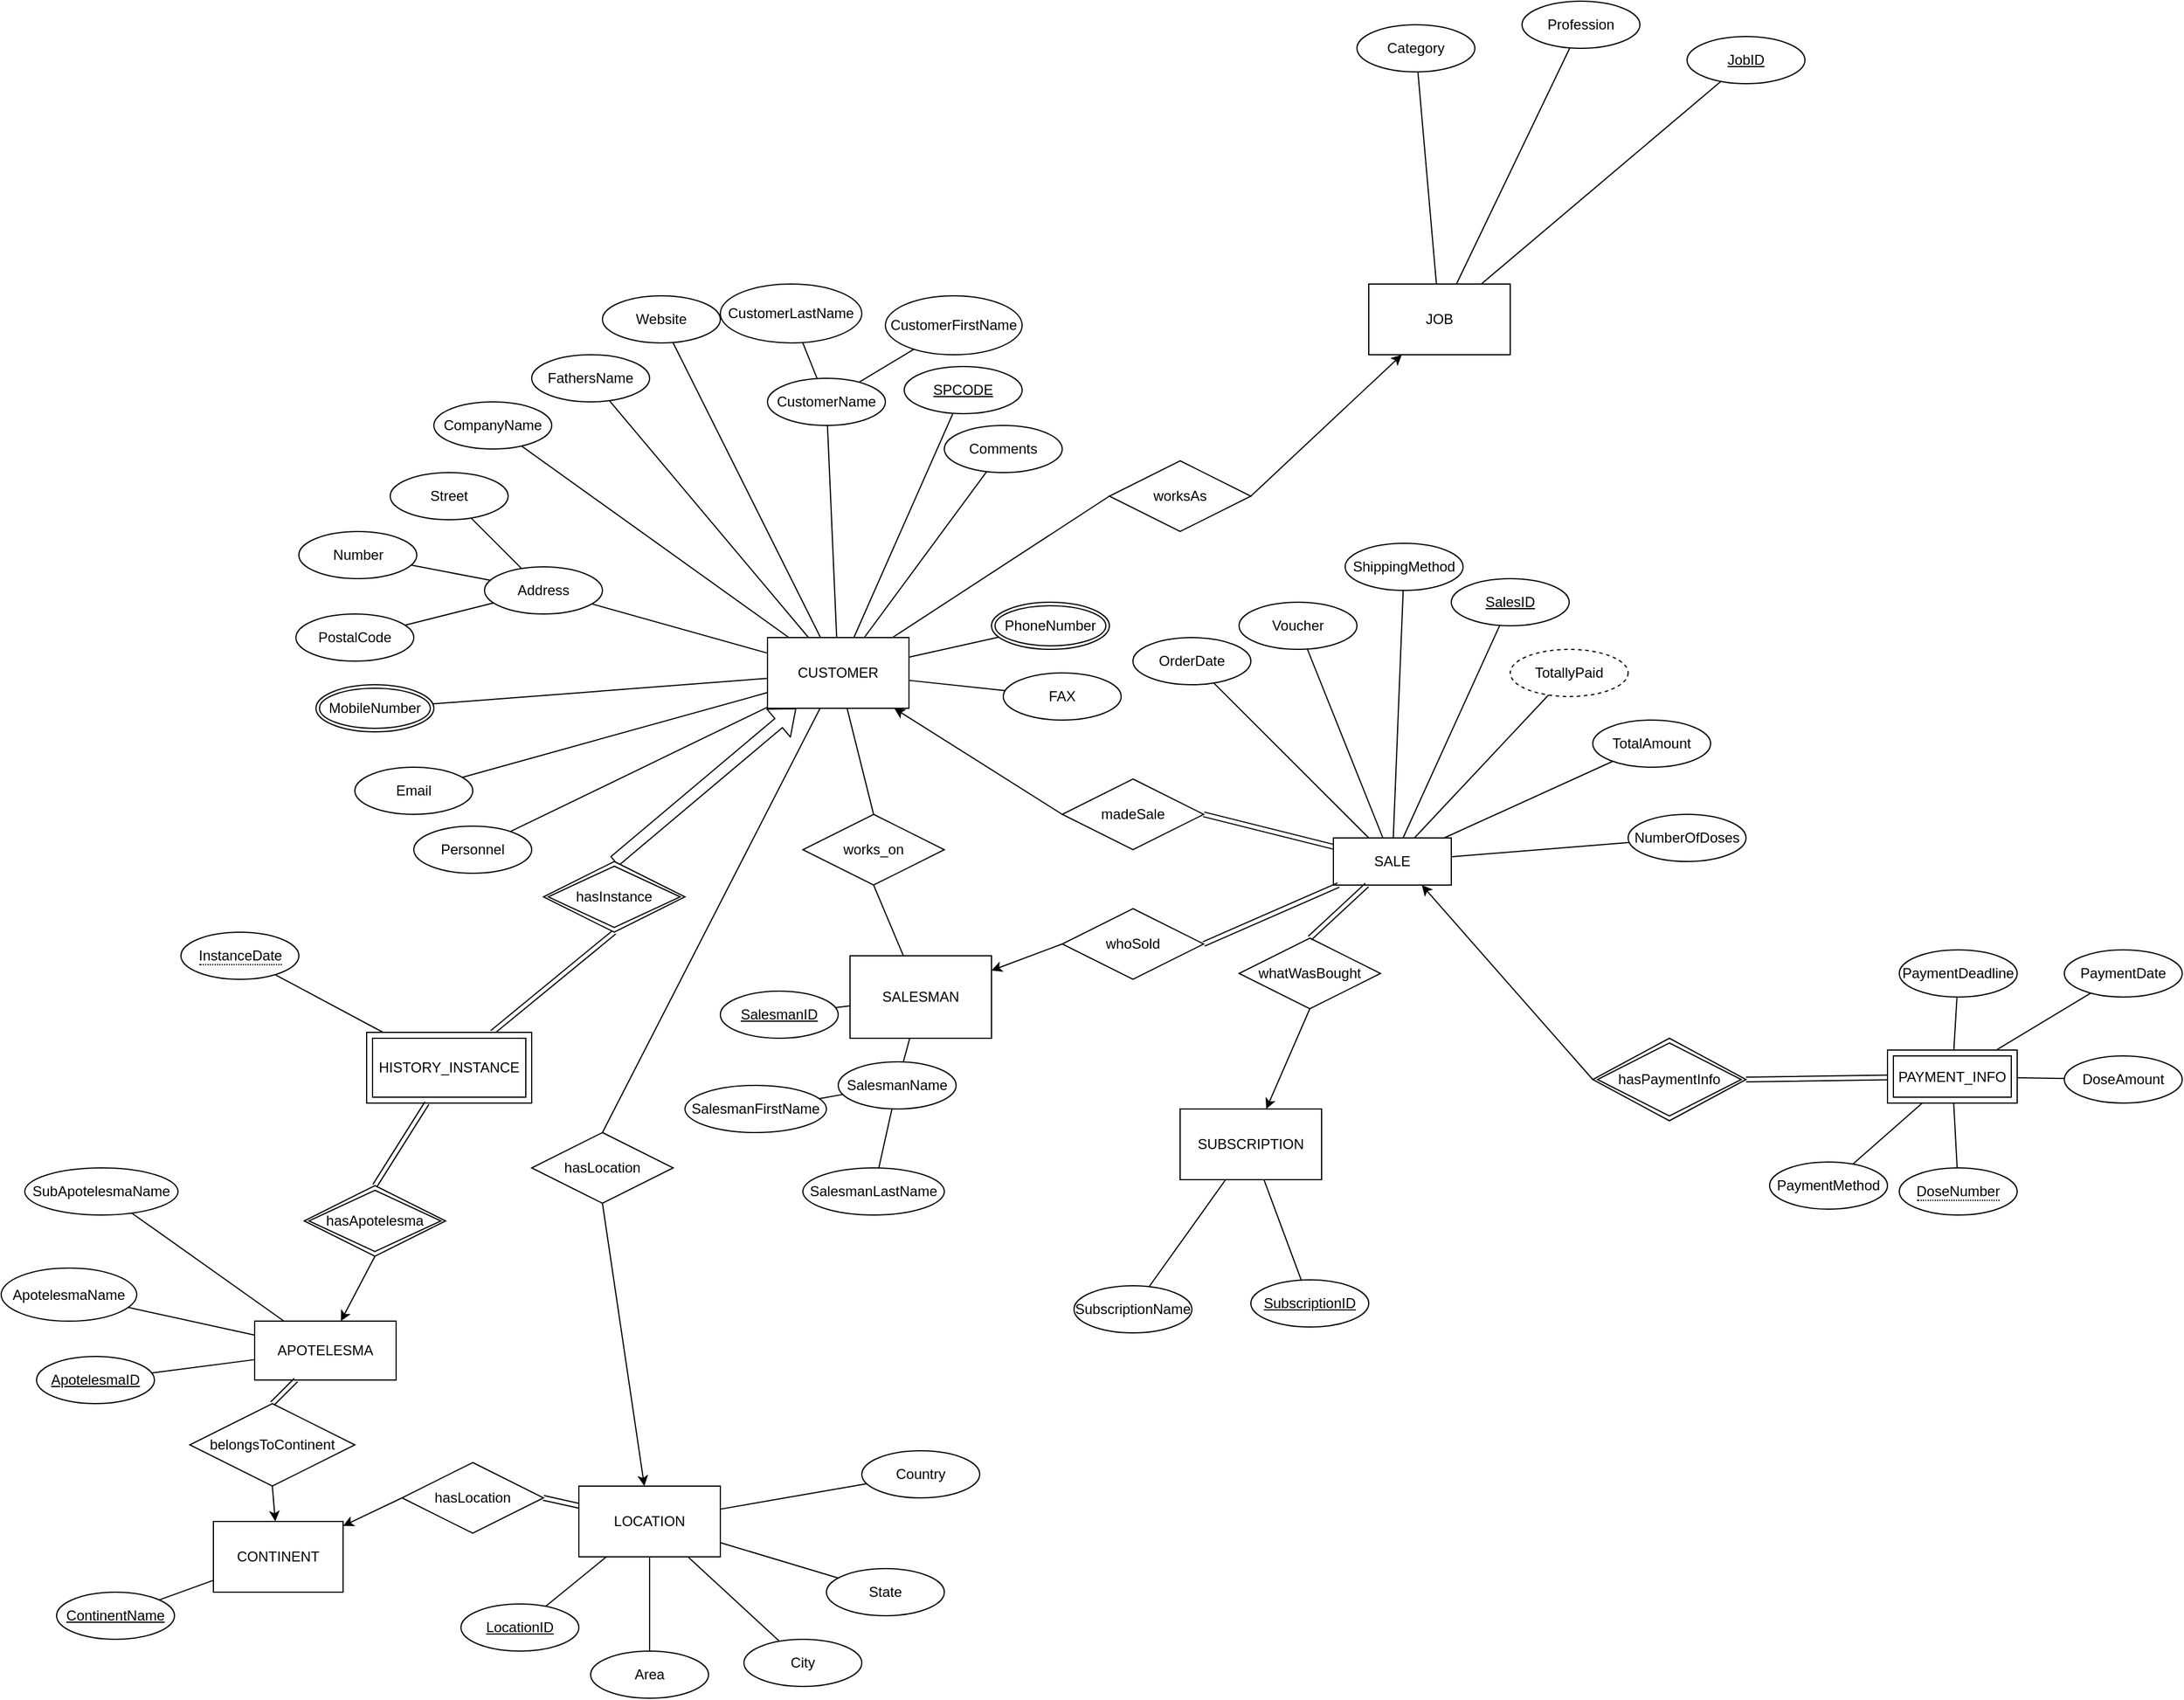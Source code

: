 <mxfile version="13.9.9" type="device" pages="2"><diagram id="DAcm26OryGhsLAPXiJAY" name="Page-1"><mxGraphModel dx="2249" dy="1991" grid="1" gridSize="10" guides="1" tooltips="1" connect="1" arrows="1" fold="1" page="1" pageScale="1" pageWidth="827" pageHeight="1169" math="0" shadow="0" extFonts="Permanent Marker^https://fonts.googleapis.com/css?family=Permanent+Marker"><root><mxCell id="0"/><mxCell id="1" parent="0"/><mxCell id="ztKLSuKISqYIdPrYXEPY-1" value="CUSTOMER" style="whiteSpace=wrap;html=1;align=center;" parent="1" vertex="1"><mxGeometry x="-30" y="60" width="120" height="60" as="geometry"/></mxCell><mxCell id="ztKLSuKISqYIdPrYXEPY-20" value="SUBSCRIPTION" style="whiteSpace=wrap;html=1;align=center;" parent="1" vertex="1"><mxGeometry x="320" y="460" width="120" height="60" as="geometry"/></mxCell><mxCell id="D46RK2MunxDGKtHzNeSK-9" value="SALESMAN" style="whiteSpace=wrap;html=1;align=center;" parent="1" vertex="1"><mxGeometry x="40" y="330" width="120" height="70" as="geometry"/></mxCell><mxCell id="D46RK2MunxDGKtHzNeSK-20" value="works_on" style="shape=rhombus;perimeter=rhombusPerimeter;whiteSpace=wrap;html=1;align=center;" parent="1" vertex="1"><mxGeometry y="210" width="120" height="60" as="geometry"/></mxCell><mxCell id="D46RK2MunxDGKtHzNeSK-26" value="" style="endArrow=none;html=1;rounded=0;exitX=0.5;exitY=1;exitDx=0;exitDy=0;" parent="1" source="D46RK2MunxDGKtHzNeSK-20" target="D46RK2MunxDGKtHzNeSK-9" edge="1"><mxGeometry relative="1" as="geometry"><mxPoint x="-220" y="300" as="sourcePoint"/><mxPoint x="-60" y="300" as="targetPoint"/></mxGeometry></mxCell><mxCell id="D46RK2MunxDGKtHzNeSK-29" value="CompanyName" style="ellipse;whiteSpace=wrap;html=1;align=center;" parent="1" vertex="1"><mxGeometry x="-313" y="-140" width="100" height="40" as="geometry"/></mxCell><mxCell id="D46RK2MunxDGKtHzNeSK-30" value="SPCODE" style="ellipse;whiteSpace=wrap;html=1;align=center;fontStyle=4;" parent="1" vertex="1"><mxGeometry x="86" y="-170" width="100" height="40" as="geometry"/></mxCell><mxCell id="D46RK2MunxDGKtHzNeSK-31" value="" style="endArrow=none;html=1;rounded=0;" parent="1" source="D46RK2MunxDGKtHzNeSK-30" target="ztKLSuKISqYIdPrYXEPY-1" edge="1"><mxGeometry relative="1" as="geometry"><mxPoint x="-100" y="-20" as="sourcePoint"/><mxPoint x="60" y="-20" as="targetPoint"/></mxGeometry></mxCell><mxCell id="D46RK2MunxDGKtHzNeSK-33" value="" style="endArrow=none;html=1;rounded=0;" parent="1" source="D46RK2MunxDGKtHzNeSK-29" target="ztKLSuKISqYIdPrYXEPY-1" edge="1"><mxGeometry relative="1" as="geometry"><mxPoint x="-150" y="50" as="sourcePoint"/><mxPoint x="10" y="50" as="targetPoint"/></mxGeometry></mxCell><mxCell id="D46RK2MunxDGKtHzNeSK-34" value="CustomerName" style="ellipse;whiteSpace=wrap;html=1;align=center;" parent="1" vertex="1"><mxGeometry x="-30" y="-160" width="100" height="40" as="geometry"/></mxCell><mxCell id="D46RK2MunxDGKtHzNeSK-35" value="" style="endArrow=none;html=1;rounded=0;" parent="1" source="ztKLSuKISqYIdPrYXEPY-1" target="D46RK2MunxDGKtHzNeSK-34" edge="1"><mxGeometry relative="1" as="geometry"><mxPoint x="-200" y="-40" as="sourcePoint"/><mxPoint x="-10" y="-30" as="targetPoint"/></mxGeometry></mxCell><mxCell id="D46RK2MunxDGKtHzNeSK-36" value="CustomerLastName" style="ellipse;whiteSpace=wrap;html=1;align=center;" parent="1" vertex="1"><mxGeometry x="-70" y="-240" width="120" height="50" as="geometry"/></mxCell><mxCell id="D46RK2MunxDGKtHzNeSK-37" value="CustomerFirstName" style="ellipse;whiteSpace=wrap;html=1;align=center;" parent="1" vertex="1"><mxGeometry x="70" y="-230" width="116" height="50" as="geometry"/></mxCell><mxCell id="D46RK2MunxDGKtHzNeSK-38" value="" style="endArrow=none;html=1;rounded=0;" parent="1" source="D46RK2MunxDGKtHzNeSK-34" target="D46RK2MunxDGKtHzNeSK-37" edge="1"><mxGeometry relative="1" as="geometry"><mxPoint x="260" y="-30" as="sourcePoint"/><mxPoint x="420" y="-30" as="targetPoint"/></mxGeometry></mxCell><mxCell id="D46RK2MunxDGKtHzNeSK-39" value="" style="endArrow=none;html=1;rounded=0;" parent="1" source="D46RK2MunxDGKtHzNeSK-34" target="D46RK2MunxDGKtHzNeSK-36" edge="1"><mxGeometry relative="1" as="geometry"><mxPoint x="230" y="-40" as="sourcePoint"/><mxPoint x="390" y="-40" as="targetPoint"/></mxGeometry></mxCell><mxCell id="D46RK2MunxDGKtHzNeSK-41" value="Email" style="ellipse;whiteSpace=wrap;html=1;align=center;" parent="1" vertex="1"><mxGeometry x="-380" y="170" width="100" height="40" as="geometry"/></mxCell><mxCell id="D46RK2MunxDGKtHzNeSK-42" value="PostalCode" style="ellipse;whiteSpace=wrap;html=1;align=center;" parent="1" vertex="1"><mxGeometry x="-430" y="40" width="100" height="40" as="geometry"/></mxCell><mxCell id="D46RK2MunxDGKtHzNeSK-43" value="Number" style="ellipse;whiteSpace=wrap;html=1;align=center;" parent="1" vertex="1"><mxGeometry x="-427.5" y="-30" width="100" height="40" as="geometry"/></mxCell><mxCell id="D46RK2MunxDGKtHzNeSK-44" value="Street" style="ellipse;whiteSpace=wrap;html=1;align=center;" parent="1" vertex="1"><mxGeometry x="-350" y="-80" width="100" height="40" as="geometry"/></mxCell><mxCell id="D46RK2MunxDGKtHzNeSK-48" value="" style="endArrow=none;html=1;rounded=0;" parent="1" source="_o1GEDfrkT2Apfe35t7M-1" target="ztKLSuKISqYIdPrYXEPY-1" edge="1"><mxGeometry relative="1" as="geometry"><mxPoint x="-420" y="-30" as="sourcePoint"/><mxPoint y="150" as="targetPoint"/></mxGeometry></mxCell><mxCell id="D46RK2MunxDGKtHzNeSK-56" value="PhoneNumber" style="ellipse;shape=doubleEllipse;margin=3;whiteSpace=wrap;html=1;align=center;" parent="1" vertex="1"><mxGeometry x="160" y="30" width="100" height="40" as="geometry"/></mxCell><mxCell id="D46RK2MunxDGKtHzNeSK-57" value="" style="endArrow=none;html=1;rounded=0;" parent="1" source="D46RK2MunxDGKtHzNeSK-56" target="ztKLSuKISqYIdPrYXEPY-1" edge="1"><mxGeometry relative="1" as="geometry"><mxPoint x="300" y="-30" as="sourcePoint"/><mxPoint x="460" y="-30" as="targetPoint"/></mxGeometry></mxCell><mxCell id="D46RK2MunxDGKtHzNeSK-59" value="" style="endArrow=none;html=1;rounded=0;" parent="1" source="O866qDexn_l0sh4S08mN-1" target="ztKLSuKISqYIdPrYXEPY-1" edge="1"><mxGeometry relative="1" as="geometry"><mxPoint x="-322.226" y="134.099" as="sourcePoint"/><mxPoint x="510" y="20" as="targetPoint"/></mxGeometry></mxCell><mxCell id="D46RK2MunxDGKtHzNeSK-60" value="FAX" style="ellipse;whiteSpace=wrap;html=1;align=center;" parent="1" vertex="1"><mxGeometry x="170" y="90" width="100" height="40" as="geometry"/></mxCell><mxCell id="D46RK2MunxDGKtHzNeSK-61" value="" style="endArrow=none;html=1;rounded=0;" parent="1" source="D46RK2MunxDGKtHzNeSK-60" target="ztKLSuKISqYIdPrYXEPY-1" edge="1"><mxGeometry relative="1" as="geometry"><mxPoint x="-230" y="320" as="sourcePoint"/><mxPoint x="-70" y="320" as="targetPoint"/></mxGeometry></mxCell><mxCell id="D46RK2MunxDGKtHzNeSK-62" value="" style="endArrow=none;html=1;rounded=0;" parent="1" source="D46RK2MunxDGKtHzNeSK-41" target="ztKLSuKISqYIdPrYXEPY-1" edge="1"><mxGeometry relative="1" as="geometry"><mxPoint x="-250" y="330" as="sourcePoint"/><mxPoint x="-90" y="330" as="targetPoint"/></mxGeometry></mxCell><mxCell id="D46RK2MunxDGKtHzNeSK-72" value="" style="endArrow=none;html=1;rounded=0;" parent="1" source="FM9RtzzZyWM_HLGZ5A-s-1" target="D46RK2MunxDGKtHzNeSK-9" edge="1"><mxGeometry relative="1" as="geometry"><mxPoint x="-60.263" y="387.952" as="sourcePoint"/><mxPoint x="-110" y="470" as="targetPoint"/></mxGeometry></mxCell><mxCell id="D46RK2MunxDGKtHzNeSK-73" value="SalesmanName" style="ellipse;whiteSpace=wrap;html=1;align=center;" parent="1" vertex="1"><mxGeometry x="30" y="420" width="100" height="40" as="geometry"/></mxCell><mxCell id="D46RK2MunxDGKtHzNeSK-74" value="" style="endArrow=none;html=1;rounded=0;" parent="1" source="D46RK2MunxDGKtHzNeSK-73" target="D46RK2MunxDGKtHzNeSK-9" edge="1"><mxGeometry relative="1" as="geometry"><mxPoint x="-340" y="470" as="sourcePoint"/><mxPoint x="-180" y="470" as="targetPoint"/></mxGeometry></mxCell><mxCell id="D46RK2MunxDGKtHzNeSK-75" value="SalesmanLastName" style="ellipse;whiteSpace=wrap;html=1;align=center;" parent="1" vertex="1"><mxGeometry y="510" width="120" height="40" as="geometry"/></mxCell><mxCell id="D46RK2MunxDGKtHzNeSK-76" value="SalesmanFirstName" style="ellipse;whiteSpace=wrap;html=1;align=center;" parent="1" vertex="1"><mxGeometry x="-100" y="440" width="120" height="40" as="geometry"/></mxCell><mxCell id="D46RK2MunxDGKtHzNeSK-77" value="" style="endArrow=none;html=1;rounded=0;" parent="1" source="D46RK2MunxDGKtHzNeSK-76" target="D46RK2MunxDGKtHzNeSK-73" edge="1"><mxGeometry relative="1" as="geometry"><mxPoint x="-160" y="570" as="sourcePoint"/><mxPoint y="570" as="targetPoint"/></mxGeometry></mxCell><mxCell id="D46RK2MunxDGKtHzNeSK-78" value="" style="endArrow=none;html=1;rounded=0;" parent="1" source="D46RK2MunxDGKtHzNeSK-75" target="D46RK2MunxDGKtHzNeSK-73" edge="1"><mxGeometry relative="1" as="geometry"><mxPoint x="-220" y="560" as="sourcePoint"/><mxPoint x="-60" y="560" as="targetPoint"/></mxGeometry></mxCell><mxCell id="D46RK2MunxDGKtHzNeSK-79" value="SubscriptionName" style="ellipse;whiteSpace=wrap;html=1;align=center;" parent="1" vertex="1"><mxGeometry x="230" y="610" width="100" height="40" as="geometry"/></mxCell><mxCell id="FM9RtzzZyWM_HLGZ5A-s-1" value="SalesmanID" style="ellipse;whiteSpace=wrap;html=1;align=center;fontStyle=4;" parent="1" vertex="1"><mxGeometry x="-70" y="360" width="100" height="40" as="geometry"/></mxCell><mxCell id="FM9RtzzZyWM_HLGZ5A-s-2" value="" style="endArrow=none;html=1;rounded=0;" parent="1" source="D46RK2MunxDGKtHzNeSK-79" target="ztKLSuKISqYIdPrYXEPY-20" edge="1"><mxGeometry relative="1" as="geometry"><mxPoint x="570" y="480" as="sourcePoint"/><mxPoint x="710" y="550" as="targetPoint"/></mxGeometry></mxCell><mxCell id="FM9RtzzZyWM_HLGZ5A-s-4" value="SubscriptionID" style="ellipse;whiteSpace=wrap;html=1;align=center;fontStyle=4;" parent="1" vertex="1"><mxGeometry x="380" y="605" width="100" height="40" as="geometry"/></mxCell><mxCell id="FM9RtzzZyWM_HLGZ5A-s-5" value="" style="endArrow=none;html=1;rounded=0;" parent="1" source="FM9RtzzZyWM_HLGZ5A-s-4" target="ztKLSuKISqYIdPrYXEPY-20" edge="1"><mxGeometry relative="1" as="geometry"><mxPoint x="140" y="640" as="sourcePoint"/><mxPoint x="300" y="640" as="targetPoint"/></mxGeometry></mxCell><mxCell id="FM9RtzzZyWM_HLGZ5A-s-11" value="" style="endArrow=none;html=1;rounded=0;" parent="1" source="hGwfJyYmxg3dH0iOvHIz-1" target="hGwfJyYmxg3dH0iOvHIz-2" edge="1"><mxGeometry relative="1" as="geometry"><mxPoint x="370.469" y="136.968" as="sourcePoint"/><mxPoint x="435.84" y="170" as="targetPoint"/></mxGeometry></mxCell><mxCell id="FM9RtzzZyWM_HLGZ5A-s-15" value="Voucher" style="ellipse;whiteSpace=wrap;html=1;align=center;" parent="1" vertex="1"><mxGeometry x="370" y="30" width="100" height="40" as="geometry"/></mxCell><mxCell id="FM9RtzzZyWM_HLGZ5A-s-16" value="" style="endArrow=none;html=1;rounded=0;" parent="1" source="FM9RtzzZyWM_HLGZ5A-s-15" target="hGwfJyYmxg3dH0iOvHIz-2" edge="1"><mxGeometry relative="1" as="geometry"><mxPoint x="600" y="270" as="sourcePoint"/><mxPoint x="464.129" y="170" as="targetPoint"/></mxGeometry></mxCell><mxCell id="FM9RtzzZyWM_HLGZ5A-s-19" value="TotalAmount" style="ellipse;whiteSpace=wrap;html=1;align=center;" parent="1" vertex="1"><mxGeometry x="670" y="130" width="100" height="40" as="geometry"/></mxCell><mxCell id="FM9RtzzZyWM_HLGZ5A-s-20" value="" style="endArrow=none;html=1;rounded=0;" parent="1" source="hGwfJyYmxg3dH0iOvHIz-2" target="FM9RtzzZyWM_HLGZ5A-s-19" edge="1"><mxGeometry relative="1" as="geometry"><mxPoint x="498" y="170" as="sourcePoint"/><mxPoint x="760" y="200" as="targetPoint"/></mxGeometry></mxCell><mxCell id="FM9RtzzZyWM_HLGZ5A-s-21" value="PaymentMethod" style="ellipse;whiteSpace=wrap;html=1;align=center;" parent="1" vertex="1"><mxGeometry x="820" y="505" width="100" height="40" as="geometry"/></mxCell><mxCell id="FM9RtzzZyWM_HLGZ5A-s-22" value="" style="endArrow=none;html=1;rounded=0;" parent="1" source="-72uam1NnxdpkcMiXGlA-6" target="FM9RtzzZyWM_HLGZ5A-s-21" edge="1"><mxGeometry relative="1" as="geometry"><mxPoint x="533.84" y="170" as="sourcePoint"/><mxPoint x="680" y="320" as="targetPoint"/></mxGeometry></mxCell><mxCell id="FM9RtzzZyWM_HLGZ5A-s-26" value="ShippingMethod" style="ellipse;whiteSpace=wrap;html=1;align=center;" parent="1" vertex="1"><mxGeometry x="460" y="-20" width="100" height="40" as="geometry"/></mxCell><mxCell id="FM9RtzzZyWM_HLGZ5A-s-27" value="" style="endArrow=none;html=1;rounded=0;" parent="1" source="hGwfJyYmxg3dH0iOvHIz-2" target="FM9RtzzZyWM_HLGZ5A-s-26" edge="1"><mxGeometry relative="1" as="geometry"><mxPoint x="540" y="203.648" as="sourcePoint"/><mxPoint x="770" y="270" as="targetPoint"/></mxGeometry></mxCell><mxCell id="FM9RtzzZyWM_HLGZ5A-s-37" value="" style="endArrow=none;html=1;rounded=0;" parent="1" source="hGwfJyYmxg3dH0iOvHIz-2" target="-72uam1NnxdpkcMiXGlA-1" edge="1"><mxGeometry relative="1" as="geometry"><mxPoint x="519.84" y="240" as="sourcePoint"/><mxPoint x="609.047" y="311.841" as="targetPoint"/></mxGeometry></mxCell><mxCell id="JLSdc0S7lZFmsJe1FxJA-1" value="Personnel" style="ellipse;whiteSpace=wrap;html=1;align=center;" parent="1" vertex="1"><mxGeometry x="-330" y="220" width="100" height="40" as="geometry"/></mxCell><mxCell id="JLSdc0S7lZFmsJe1FxJA-2" value="" style="endArrow=none;html=1;rounded=0;" parent="1" source="JLSdc0S7lZFmsJe1FxJA-1" target="ztKLSuKISqYIdPrYXEPY-1" edge="1"><mxGeometry relative="1" as="geometry"><mxPoint x="-340" y="470" as="sourcePoint"/><mxPoint x="-180" y="470" as="targetPoint"/></mxGeometry></mxCell><mxCell id="JLSdc0S7lZFmsJe1FxJA-3" value="Comments" style="ellipse;whiteSpace=wrap;html=1;align=center;" parent="1" vertex="1"><mxGeometry x="120" y="-120" width="100" height="40" as="geometry"/></mxCell><mxCell id="JLSdc0S7lZFmsJe1FxJA-4" value="" style="endArrow=none;html=1;rounded=0;" parent="1" source="JLSdc0S7lZFmsJe1FxJA-3" target="ztKLSuKISqYIdPrYXEPY-1" edge="1"><mxGeometry relative="1" as="geometry"><mxPoint x="-290" y="440" as="sourcePoint"/><mxPoint x="-130" y="440" as="targetPoint"/></mxGeometry></mxCell><mxCell id="hGwfJyYmxg3dH0iOvHIz-1" value="OrderDate" style="ellipse;whiteSpace=wrap;html=1;align=center;" parent="1" vertex="1"><mxGeometry x="280" y="60" width="100" height="40" as="geometry"/></mxCell><mxCell id="hGwfJyYmxg3dH0iOvHIz-2" value="SALE" style="whiteSpace=wrap;html=1;align=center;" parent="1" vertex="1"><mxGeometry x="450" y="230" width="100" height="40" as="geometry"/></mxCell><mxCell id="hGwfJyYmxg3dH0iOvHIz-3" value="SalesID" style="ellipse;whiteSpace=wrap;html=1;align=center;fontStyle=4;" parent="1" vertex="1"><mxGeometry x="550" y="10" width="100" height="40" as="geometry"/></mxCell><mxCell id="hGwfJyYmxg3dH0iOvHIz-5" value="" style="endArrow=none;html=1;rounded=0;" parent="1" source="hGwfJyYmxg3dH0iOvHIz-3" target="hGwfJyYmxg3dH0iOvHIz-2" edge="1"><mxGeometry relative="1" as="geometry"><mxPoint x="570" y="540" as="sourcePoint"/><mxPoint x="730" y="540" as="targetPoint"/></mxGeometry></mxCell><mxCell id="RBJh_9tpfINdiCSWljT4-1" value="FathersName" style="ellipse;whiteSpace=wrap;html=1;align=center;" parent="1" vertex="1"><mxGeometry x="-230" y="-180" width="100" height="40" as="geometry"/></mxCell><mxCell id="RBJh_9tpfINdiCSWljT4-2" value="" style="endArrow=none;html=1;rounded=0;" parent="1" source="RBJh_9tpfINdiCSWljT4-1" target="ztKLSuKISqYIdPrYXEPY-1" edge="1"><mxGeometry relative="1" as="geometry"><mxPoint x="-520" y="270" as="sourcePoint"/><mxPoint x="-360" y="270" as="targetPoint"/></mxGeometry></mxCell><mxCell id="RBJh_9tpfINdiCSWljT4-13" value="" style="endArrow=none;html=1;rounded=0;" parent="1" source="D46RK2MunxDGKtHzNeSK-42" target="_o1GEDfrkT2Apfe35t7M-1" edge="1"><mxGeometry relative="1" as="geometry"><mxPoint x="-590" y="240" as="sourcePoint"/><mxPoint x="-483" y="-1.5" as="targetPoint"/></mxGeometry></mxCell><mxCell id="RBJh_9tpfINdiCSWljT4-14" value="" style="endArrow=none;html=1;rounded=0;" parent="1" source="D46RK2MunxDGKtHzNeSK-44" target="_o1GEDfrkT2Apfe35t7M-1" edge="1"><mxGeometry relative="1" as="geometry"><mxPoint x="-640" y="230" as="sourcePoint"/><mxPoint x="-504" y="-12" as="targetPoint"/></mxGeometry></mxCell><mxCell id="RBJh_9tpfINdiCSWljT4-15" value="" style="endArrow=none;html=1;rounded=0;" parent="1" source="D46RK2MunxDGKtHzNeSK-43" target="_o1GEDfrkT2Apfe35t7M-1" edge="1"><mxGeometry relative="1" as="geometry"><mxPoint x="-620" y="240" as="sourcePoint"/><mxPoint x="-495.556" y="-7.778" as="targetPoint"/></mxGeometry></mxCell><mxCell id="RBJh_9tpfINdiCSWljT4-30" value="Website" style="ellipse;whiteSpace=wrap;html=1;align=center;" parent="1" vertex="1"><mxGeometry x="-170" y="-230" width="100" height="40" as="geometry"/></mxCell><mxCell id="RBJh_9tpfINdiCSWljT4-31" value="" style="endArrow=none;html=1;rounded=0;" parent="1" source="RBJh_9tpfINdiCSWljT4-30" target="ztKLSuKISqYIdPrYXEPY-1" edge="1"><mxGeometry relative="1" as="geometry"><mxPoint x="-560" y="270" as="sourcePoint"/><mxPoint x="-400" y="270" as="targetPoint"/></mxGeometry></mxCell><mxCell id="RBJh_9tpfINdiCSWljT4-47" value="JOB" style="whiteSpace=wrap;html=1;align=center;" parent="1" vertex="1"><mxGeometry x="480" y="-240" width="120" height="60" as="geometry"/></mxCell><mxCell id="RBJh_9tpfINdiCSWljT4-62" value="" style="endArrow=none;html=1;rounded=0;" parent="1" source="7Xdwgx6KQzKY7xXgS-Wo-20" target="RBJh_9tpfINdiCSWljT4-47" edge="1"><mxGeometry relative="1" as="geometry"><mxPoint x="508.883" y="-430.675" as="sourcePoint"/><mxPoint x="7" y="-407" as="targetPoint"/></mxGeometry></mxCell><mxCell id="_o1GEDfrkT2Apfe35t7M-1" value="Address" style="ellipse;whiteSpace=wrap;html=1;align=center;" parent="1" vertex="1"><mxGeometry x="-270" width="100" height="40" as="geometry"/></mxCell><mxCell id="5VgqMWVqDlTsargSjXuZ-24" value="" style="endArrow=none;html=1;rounded=0;" parent="1" source="UOjbBe8U4iWxH5I8rN-p-5" target="UOjbBe8U4iWxH5I8rN-p-1" edge="1"><mxGeometry relative="1" as="geometry"><mxPoint x="-436.997" y="323.453" as="sourcePoint"/><mxPoint x="-510" y="350" as="targetPoint"/></mxGeometry></mxCell><mxCell id="5VgqMWVqDlTsargSjXuZ-25" value="ApotelesmaName" style="ellipse;whiteSpace=wrap;html=1;align=center;" parent="1" vertex="1"><mxGeometry x="-680" y="595" width="115" height="45" as="geometry"/></mxCell><mxCell id="5VgqMWVqDlTsargSjXuZ-26" value="" style="endArrow=none;html=1;rounded=0;" parent="1" source="5VgqMWVqDlTsargSjXuZ-25" target="7Xdwgx6KQzKY7xXgS-Wo-31" edge="1"><mxGeometry relative="1" as="geometry"><mxPoint x="-120" y="920" as="sourcePoint"/><mxPoint x="40" y="920" as="targetPoint"/></mxGeometry></mxCell><mxCell id="5VgqMWVqDlTsargSjXuZ-27" value="SubApotelesmaName" style="ellipse;whiteSpace=wrap;html=1;align=center;" parent="1" vertex="1"><mxGeometry x="-660" y="510" width="130" height="40" as="geometry"/></mxCell><mxCell id="5VgqMWVqDlTsargSjXuZ-28" value="" style="endArrow=none;html=1;rounded=0;" parent="1" source="5VgqMWVqDlTsargSjXuZ-27" target="7Xdwgx6KQzKY7xXgS-Wo-31" edge="1"><mxGeometry relative="1" as="geometry"><mxPoint x="-270" y="920" as="sourcePoint"/><mxPoint x="-110" y="920" as="targetPoint"/></mxGeometry></mxCell><mxCell id="-72uam1NnxdpkcMiXGlA-1" value="TotallyPaid" style="ellipse;whiteSpace=wrap;html=1;align=center;dashed=1;" parent="1" vertex="1"><mxGeometry x="600" y="70" width="100" height="40" as="geometry"/></mxCell><mxCell id="-72uam1NnxdpkcMiXGlA-4" value="hasPaymentInfo" style="shape=rhombus;double=1;perimeter=rhombusPerimeter;whiteSpace=wrap;html=1;align=center;" parent="1" vertex="1"><mxGeometry x="670" y="400" width="130" height="70" as="geometry"/></mxCell><mxCell id="-72uam1NnxdpkcMiXGlA-6" value="PAYMENT_INFO" style="shape=ext;margin=3;double=1;whiteSpace=wrap;html=1;align=center;" parent="1" vertex="1"><mxGeometry x="920" y="410" width="110" height="45" as="geometry"/></mxCell><mxCell id="-72uam1NnxdpkcMiXGlA-8" value="NumberOfDoses" style="ellipse;whiteSpace=wrap;html=1;align=center;" parent="1" vertex="1"><mxGeometry x="700" y="210" width="100" height="40" as="geometry"/></mxCell><mxCell id="-72uam1NnxdpkcMiXGlA-9" value="" style="endArrow=none;html=1;rounded=0;" parent="1" source="-72uam1NnxdpkcMiXGlA-8" target="hGwfJyYmxg3dH0iOvHIz-2" edge="1"><mxGeometry relative="1" as="geometry"><mxPoint x="760" y="720" as="sourcePoint"/><mxPoint x="920" y="720" as="targetPoint"/></mxGeometry></mxCell><mxCell id="-72uam1NnxdpkcMiXGlA-10" value="&lt;span style=&quot;border-bottom: 1px dotted&quot;&gt;DoseNumber&lt;br&gt;&lt;/span&gt;" style="ellipse;whiteSpace=wrap;html=1;align=center;" parent="1" vertex="1"><mxGeometry x="930" y="510" width="100" height="40" as="geometry"/></mxCell><mxCell id="-72uam1NnxdpkcMiXGlA-11" value="" style="endArrow=none;html=1;rounded=0;" parent="1" source="-72uam1NnxdpkcMiXGlA-10" target="-72uam1NnxdpkcMiXGlA-6" edge="1"><mxGeometry relative="1" as="geometry"><mxPoint x="960" y="650" as="sourcePoint"/><mxPoint x="1120" y="650" as="targetPoint"/></mxGeometry></mxCell><mxCell id="-72uam1NnxdpkcMiXGlA-12" value="PaymentDeadline" style="ellipse;whiteSpace=wrap;html=1;align=center;" parent="1" vertex="1"><mxGeometry x="930" y="325" width="100" height="40" as="geometry"/></mxCell><mxCell id="-72uam1NnxdpkcMiXGlA-13" value="" style="endArrow=none;html=1;rounded=0;" parent="1" source="-72uam1NnxdpkcMiXGlA-12" target="-72uam1NnxdpkcMiXGlA-6" edge="1"><mxGeometry relative="1" as="geometry"><mxPoint x="1180" y="490" as="sourcePoint"/><mxPoint x="1340" y="490" as="targetPoint"/></mxGeometry></mxCell><mxCell id="-72uam1NnxdpkcMiXGlA-14" value="DoseAmount" style="ellipse;whiteSpace=wrap;html=1;align=center;" parent="1" vertex="1"><mxGeometry x="1070" y="415" width="100" height="40" as="geometry"/></mxCell><mxCell id="-72uam1NnxdpkcMiXGlA-15" value="" style="endArrow=none;html=1;rounded=0;" parent="1" source="-72uam1NnxdpkcMiXGlA-6" target="-72uam1NnxdpkcMiXGlA-14" edge="1"><mxGeometry relative="1" as="geometry"><mxPoint x="1070" y="560" as="sourcePoint"/><mxPoint x="1230" y="560" as="targetPoint"/></mxGeometry></mxCell><mxCell id="-72uam1NnxdpkcMiXGlA-19" value="PaymentDate" style="ellipse;whiteSpace=wrap;html=1;align=center;" parent="1" vertex="1"><mxGeometry x="1070" y="325" width="100" height="40" as="geometry"/></mxCell><mxCell id="-72uam1NnxdpkcMiXGlA-20" value="" style="endArrow=none;html=1;rounded=0;" parent="1" source="-72uam1NnxdpkcMiXGlA-19" target="-72uam1NnxdpkcMiXGlA-6" edge="1"><mxGeometry relative="1" as="geometry"><mxPoint x="930" y="660" as="sourcePoint"/><mxPoint x="1090" y="660" as="targetPoint"/></mxGeometry></mxCell><mxCell id="aj-e5F-YYmDsa6d9E5EE-1" value="" style="endArrow=classic;html=1;exitX=0;exitY=0.5;exitDx=0;exitDy=0;" parent="1" source="BoNzpBPaSzK1Uh9aRxjU-1" target="ztKLSuKISqYIdPrYXEPY-1" edge="1"><mxGeometry width="50" height="50" relative="1" as="geometry"><mxPoint x="310" y="220" as="sourcePoint"/><mxPoint x="510" y="330" as="targetPoint"/></mxGeometry></mxCell><mxCell id="aj-e5F-YYmDsa6d9E5EE-2" value="" style="endArrow=classic;html=1;exitX=0.5;exitY=1;exitDx=0;exitDy=0;" parent="1" source="BoNzpBPaSzK1Uh9aRxjU-2" target="ztKLSuKISqYIdPrYXEPY-20" edge="1"><mxGeometry width="50" height="50" relative="1" as="geometry"><mxPoint x="440" y="360" as="sourcePoint"/><mxPoint x="490" y="280" as="targetPoint"/></mxGeometry></mxCell><mxCell id="aj-e5F-YYmDsa6d9E5EE-3" value="" style="endArrow=classic;html=1;exitX=0;exitY=0.5;exitDx=0;exitDy=0;" parent="1" source="BoNzpBPaSzK1Uh9aRxjU-4" target="D46RK2MunxDGKtHzNeSK-9" edge="1"><mxGeometry width="50" height="50" relative="1" as="geometry"><mxPoint x="250" y="250" as="sourcePoint"/><mxPoint x="520" y="330" as="targetPoint"/></mxGeometry></mxCell><mxCell id="aj-e5F-YYmDsa6d9E5EE-4" value="" style="endArrow=classic;html=1;exitX=0;exitY=0.5;exitDx=0;exitDy=0;entryX=0.75;entryY=1;entryDx=0;entryDy=0;" parent="1" source="-72uam1NnxdpkcMiXGlA-4" target="hGwfJyYmxg3dH0iOvHIz-2" edge="1"><mxGeometry width="50" height="50" relative="1" as="geometry"><mxPoint x="610" y="350" as="sourcePoint"/><mxPoint x="660" y="300" as="targetPoint"/></mxGeometry></mxCell><mxCell id="aj-e5F-YYmDsa6d9E5EE-7" value="" style="endArrow=none;html=1;rounded=0;exitX=1;exitY=0.5;exitDx=0;exitDy=0;shape=link;" parent="1" source="-72uam1NnxdpkcMiXGlA-4" target="-72uam1NnxdpkcMiXGlA-6" edge="1"><mxGeometry relative="1" as="geometry"><mxPoint x="810" y="90" as="sourcePoint"/><mxPoint x="970" y="90" as="targetPoint"/></mxGeometry></mxCell><mxCell id="aj-e5F-YYmDsa6d9E5EE-8" value="" style="endArrow=none;html=1;rounded=0;exitX=0.5;exitY=0;exitDx=0;exitDy=0;" parent="1" source="D46RK2MunxDGKtHzNeSK-20" target="ztKLSuKISqYIdPrYXEPY-1" edge="1"><mxGeometry relative="1" as="geometry"><mxPoint x="630" y="270" as="sourcePoint"/><mxPoint x="790" y="270" as="targetPoint"/></mxGeometry></mxCell><mxCell id="aj-e5F-YYmDsa6d9E5EE-9" value="" style="endArrow=none;html=1;rounded=0;exitX=1;exitY=0.5;exitDx=0;exitDy=0;shape=link;" parent="1" source="BoNzpBPaSzK1Uh9aRxjU-1" target="hGwfJyYmxg3dH0iOvHIz-2" edge="1"><mxGeometry relative="1" as="geometry"><mxPoint x="370" y="250" as="sourcePoint"/><mxPoint x="830" y="240" as="targetPoint"/></mxGeometry></mxCell><mxCell id="O866qDexn_l0sh4S08mN-1" value="MobileNumber" style="ellipse;shape=doubleEllipse;margin=3;whiteSpace=wrap;html=1;align=center;" parent="1" vertex="1"><mxGeometry x="-413" y="100" width="100" height="40" as="geometry"/></mxCell><mxCell id="BoNzpBPaSzK1Uh9aRxjU-1" value="madeSale" style="shape=rhombus;perimeter=rhombusPerimeter;whiteSpace=wrap;html=1;align=center;" parent="1" vertex="1"><mxGeometry x="220" y="180" width="120" height="60" as="geometry"/></mxCell><mxCell id="BoNzpBPaSzK1Uh9aRxjU-2" value="whatWasBought" style="shape=rhombus;perimeter=rhombusPerimeter;whiteSpace=wrap;html=1;align=center;" parent="1" vertex="1"><mxGeometry x="370" y="315" width="120" height="60" as="geometry"/></mxCell><mxCell id="BoNzpBPaSzK1Uh9aRxjU-3" value="" style="endArrow=none;html=1;rounded=0;exitX=0.5;exitY=0;exitDx=0;exitDy=0;shape=link;" parent="1" source="BoNzpBPaSzK1Uh9aRxjU-2" target="hGwfJyYmxg3dH0iOvHIz-2" edge="1"><mxGeometry relative="1" as="geometry"><mxPoint x="510" y="390" as="sourcePoint"/><mxPoint x="670" y="390" as="targetPoint"/></mxGeometry></mxCell><mxCell id="BoNzpBPaSzK1Uh9aRxjU-4" value="whoSold" style="shape=rhombus;perimeter=rhombusPerimeter;whiteSpace=wrap;html=1;align=center;" parent="1" vertex="1"><mxGeometry x="220" y="290" width="120" height="60" as="geometry"/></mxCell><mxCell id="BoNzpBPaSzK1Uh9aRxjU-5" value="" style="endArrow=none;html=1;rounded=0;exitX=1;exitY=0.5;exitDx=0;exitDy=0;shape=link;" parent="1" source="BoNzpBPaSzK1Uh9aRxjU-4" target="hGwfJyYmxg3dH0iOvHIz-2" edge="1"><mxGeometry relative="1" as="geometry"><mxPoint x="530" y="430" as="sourcePoint"/><mxPoint x="690" y="430" as="targetPoint"/></mxGeometry></mxCell><mxCell id="7Xdwgx6KQzKY7xXgS-Wo-1" value="LOCATION" style="rounded=0;whiteSpace=wrap;html=1;" parent="1" vertex="1"><mxGeometry x="-190" y="780" width="120" height="60" as="geometry"/></mxCell><mxCell id="7Xdwgx6KQzKY7xXgS-Wo-2" value="LocationID" style="ellipse;whiteSpace=wrap;html=1;align=center;fontStyle=4;" parent="1" vertex="1"><mxGeometry x="-290" y="880" width="100" height="40" as="geometry"/></mxCell><mxCell id="7Xdwgx6KQzKY7xXgS-Wo-4" value="Country" style="ellipse;whiteSpace=wrap;html=1;align=center;" parent="1" vertex="1"><mxGeometry x="50" y="750" width="100" height="40" as="geometry"/></mxCell><mxCell id="7Xdwgx6KQzKY7xXgS-Wo-5" value="State" style="ellipse;whiteSpace=wrap;html=1;align=center;" parent="1" vertex="1"><mxGeometry x="20" y="850" width="100" height="40" as="geometry"/></mxCell><mxCell id="7Xdwgx6KQzKY7xXgS-Wo-6" value="City" style="ellipse;whiteSpace=wrap;html=1;align=center;" parent="1" vertex="1"><mxGeometry x="-50" y="910" width="100" height="40" as="geometry"/></mxCell><mxCell id="7Xdwgx6KQzKY7xXgS-Wo-7" value="Area" style="ellipse;whiteSpace=wrap;html=1;align=center;" parent="1" vertex="1"><mxGeometry x="-180" y="920" width="100" height="40" as="geometry"/></mxCell><mxCell id="7Xdwgx6KQzKY7xXgS-Wo-8" value="" style="endArrow=none;html=1;rounded=0;" parent="1" source="7Xdwgx6KQzKY7xXgS-Wo-2" target="7Xdwgx6KQzKY7xXgS-Wo-1" edge="1"><mxGeometry relative="1" as="geometry"><mxPoint x="-85" y="790" as="sourcePoint"/><mxPoint x="75" y="790" as="targetPoint"/></mxGeometry></mxCell><mxCell id="7Xdwgx6KQzKY7xXgS-Wo-12" value="" style="endArrow=none;html=1;rounded=0;" parent="1" source="7Xdwgx6KQzKY7xXgS-Wo-4" target="7Xdwgx6KQzKY7xXgS-Wo-1" edge="1"><mxGeometry relative="1" as="geometry"><mxPoint x="175" y="980" as="sourcePoint"/><mxPoint x="335" y="980" as="targetPoint"/></mxGeometry></mxCell><mxCell id="7Xdwgx6KQzKY7xXgS-Wo-13" value="" style="endArrow=none;html=1;rounded=0;" parent="1" source="7Xdwgx6KQzKY7xXgS-Wo-5" target="7Xdwgx6KQzKY7xXgS-Wo-1" edge="1"><mxGeometry relative="1" as="geometry"><mxPoint x="115" y="1010" as="sourcePoint"/><mxPoint x="275" y="1010" as="targetPoint"/></mxGeometry></mxCell><mxCell id="7Xdwgx6KQzKY7xXgS-Wo-14" value="" style="endArrow=none;html=1;rounded=0;" parent="1" source="7Xdwgx6KQzKY7xXgS-Wo-6" target="7Xdwgx6KQzKY7xXgS-Wo-1" edge="1"><mxGeometry relative="1" as="geometry"><mxPoint x="325" y="870" as="sourcePoint"/><mxPoint x="485" y="870" as="targetPoint"/></mxGeometry></mxCell><mxCell id="7Xdwgx6KQzKY7xXgS-Wo-15" value="" style="endArrow=none;html=1;rounded=0;" parent="1" source="7Xdwgx6KQzKY7xXgS-Wo-1" target="7Xdwgx6KQzKY7xXgS-Wo-7" edge="1"><mxGeometry relative="1" as="geometry"><mxPoint x="425" y="880" as="sourcePoint"/><mxPoint x="585" y="880" as="targetPoint"/></mxGeometry></mxCell><mxCell id="7Xdwgx6KQzKY7xXgS-Wo-16" value="hasLocation" style="shape=rhombus;perimeter=rhombusPerimeter;whiteSpace=wrap;html=1;align=center;" parent="1" vertex="1"><mxGeometry x="-230" y="480" width="120" height="60" as="geometry"/></mxCell><mxCell id="7Xdwgx6KQzKY7xXgS-Wo-19" value="" style="endArrow=classic;html=1;exitX=0.5;exitY=1;exitDx=0;exitDy=0;" parent="1" source="7Xdwgx6KQzKY7xXgS-Wo-16" target="7Xdwgx6KQzKY7xXgS-Wo-1" edge="1"><mxGeometry width="50" height="50" relative="1" as="geometry"><mxPoint x="650" y="-100" as="sourcePoint"/><mxPoint x="700" y="-150" as="targetPoint"/></mxGeometry></mxCell><mxCell id="7Xdwgx6KQzKY7xXgS-Wo-20" value="Category" style="ellipse;whiteSpace=wrap;html=1;align=center;" parent="1" vertex="1"><mxGeometry x="470" y="-460" width="100" height="40" as="geometry"/></mxCell><mxCell id="7Xdwgx6KQzKY7xXgS-Wo-21" value="Profession" style="ellipse;whiteSpace=wrap;html=1;align=center;" parent="1" vertex="1"><mxGeometry x="610" y="-480" width="100" height="40" as="geometry"/></mxCell><mxCell id="7Xdwgx6KQzKY7xXgS-Wo-22" value="" style="endArrow=none;html=1;rounded=0;" parent="1" source="RBJh_9tpfINdiCSWljT4-47" target="7Xdwgx6KQzKY7xXgS-Wo-21" edge="1"><mxGeometry relative="1" as="geometry"><mxPoint x="680" y="-210" as="sourcePoint"/><mxPoint x="840" y="-210" as="targetPoint"/></mxGeometry></mxCell><mxCell id="7Xdwgx6KQzKY7xXgS-Wo-23" value="JobID" style="ellipse;whiteSpace=wrap;html=1;align=center;fontStyle=4;" parent="1" vertex="1"><mxGeometry x="750" y="-450" width="100" height="40" as="geometry"/></mxCell><mxCell id="7Xdwgx6KQzKY7xXgS-Wo-24" value="" style="endArrow=none;html=1;rounded=0;" parent="1" source="RBJh_9tpfINdiCSWljT4-47" target="7Xdwgx6KQzKY7xXgS-Wo-23" edge="1"><mxGeometry relative="1" as="geometry"><mxPoint x="780" y="-310" as="sourcePoint"/><mxPoint x="940" y="-310" as="targetPoint"/></mxGeometry></mxCell><mxCell id="7Xdwgx6KQzKY7xXgS-Wo-25" value="worksAs" style="shape=rhombus;perimeter=rhombusPerimeter;whiteSpace=wrap;html=1;align=center;" parent="1" vertex="1"><mxGeometry x="260" y="-90" width="120" height="60" as="geometry"/></mxCell><mxCell id="7Xdwgx6KQzKY7xXgS-Wo-26" value="" style="endArrow=none;html=1;rounded=0;entryX=0;entryY=0.5;entryDx=0;entryDy=0;" parent="1" source="ztKLSuKISqYIdPrYXEPY-1" target="7Xdwgx6KQzKY7xXgS-Wo-25" edge="1"><mxGeometry relative="1" as="geometry"><mxPoint x="320" y="-100" as="sourcePoint"/><mxPoint x="480" y="-100" as="targetPoint"/></mxGeometry></mxCell><mxCell id="7Xdwgx6KQzKY7xXgS-Wo-27" value="" style="endArrow=none;html=1;rounded=0;entryX=0.5;entryY=0;entryDx=0;entryDy=0;" parent="1" source="ztKLSuKISqYIdPrYXEPY-1" target="7Xdwgx6KQzKY7xXgS-Wo-16" edge="1"><mxGeometry relative="1" as="geometry"><mxPoint x="-180" y="600" as="sourcePoint"/><mxPoint x="-20" y="600" as="targetPoint"/></mxGeometry></mxCell><mxCell id="7Xdwgx6KQzKY7xXgS-Wo-29" value="" style="endArrow=classic;html=1;exitX=1;exitY=0.5;exitDx=0;exitDy=0;" parent="1" source="7Xdwgx6KQzKY7xXgS-Wo-25" target="RBJh_9tpfINdiCSWljT4-47" edge="1"><mxGeometry width="50" height="50" relative="1" as="geometry"><mxPoint x="580" y="-170" as="sourcePoint"/><mxPoint x="630" y="-220" as="targetPoint"/></mxGeometry></mxCell><mxCell id="7Xdwgx6KQzKY7xXgS-Wo-31" value="APOTELESMA" style="whiteSpace=wrap;html=1;align=center;" parent="1" vertex="1"><mxGeometry x="-465" y="640" width="120" height="50" as="geometry"/></mxCell><mxCell id="7Xdwgx6KQzKY7xXgS-Wo-34" value="ApotelesmaID" style="ellipse;whiteSpace=wrap;html=1;align=center;fontStyle=4;" parent="1" vertex="1"><mxGeometry x="-650" y="670" width="100" height="40" as="geometry"/></mxCell><mxCell id="7Xdwgx6KQzKY7xXgS-Wo-35" value="" style="endArrow=none;html=1;rounded=0;" parent="1" source="7Xdwgx6KQzKY7xXgS-Wo-34" target="7Xdwgx6KQzKY7xXgS-Wo-31" edge="1"><mxGeometry relative="1" as="geometry"><mxPoint x="-490" y="640" as="sourcePoint"/><mxPoint x="-330" y="640" as="targetPoint"/></mxGeometry></mxCell><mxCell id="7Xdwgx6KQzKY7xXgS-Wo-38" value="CONTINENT" style="whiteSpace=wrap;html=1;align=center;" parent="1" vertex="1"><mxGeometry x="-500" y="810" width="110" height="60" as="geometry"/></mxCell><mxCell id="7Xdwgx6KQzKY7xXgS-Wo-39" value="belongsToContinent" style="shape=rhombus;perimeter=rhombusPerimeter;whiteSpace=wrap;html=1;align=center;" parent="1" vertex="1"><mxGeometry x="-520" y="710" width="140" height="70" as="geometry"/></mxCell><mxCell id="7Xdwgx6KQzKY7xXgS-Wo-41" value="" style="endArrow=classic;html=1;exitX=0.5;exitY=1;exitDx=0;exitDy=0;" parent="1" source="7Xdwgx6KQzKY7xXgS-Wo-39" target="7Xdwgx6KQzKY7xXgS-Wo-38" edge="1"><mxGeometry width="50" height="50" relative="1" as="geometry"><mxPoint x="-680" y="800" as="sourcePoint"/><mxPoint x="-630" y="750" as="targetPoint"/></mxGeometry></mxCell><mxCell id="7Xdwgx6KQzKY7xXgS-Wo-42" value="" style="endArrow=none;html=1;rounded=0;entryX=0.5;entryY=0;entryDx=0;entryDy=0;shape=link;" parent="1" source="7Xdwgx6KQzKY7xXgS-Wo-31" target="7Xdwgx6KQzKY7xXgS-Wo-39" edge="1"><mxGeometry relative="1" as="geometry"><mxPoint x="-720" y="770" as="sourcePoint"/><mxPoint x="-560" y="770" as="targetPoint"/></mxGeometry></mxCell><mxCell id="7Xdwgx6KQzKY7xXgS-Wo-44" value="" style="endArrow=none;html=1;rounded=0;" parent="1" source="7Xdwgx6KQzKY7xXgS-Wo-45" target="7Xdwgx6KQzKY7xXgS-Wo-38" edge="1"><mxGeometry relative="1" as="geometry"><mxPoint x="-640" y="870" as="sourcePoint"/><mxPoint x="-620" y="940" as="targetPoint"/></mxGeometry></mxCell><mxCell id="7Xdwgx6KQzKY7xXgS-Wo-45" value="ContinentName" style="ellipse;whiteSpace=wrap;html=1;align=center;fontStyle=4;" parent="1" vertex="1"><mxGeometry x="-633" y="870" width="100" height="40" as="geometry"/></mxCell><mxCell id="7Xdwgx6KQzKY7xXgS-Wo-47" value="hasLocation" style="shape=rhombus;perimeter=rhombusPerimeter;whiteSpace=wrap;html=1;align=center;" parent="1" vertex="1"><mxGeometry x="-340" y="760" width="120" height="60" as="geometry"/></mxCell><mxCell id="7Xdwgx6KQzKY7xXgS-Wo-48" value="" style="endArrow=none;html=1;rounded=0;entryX=1;entryY=0.5;entryDx=0;entryDy=0;shape=link;" parent="1" source="7Xdwgx6KQzKY7xXgS-Wo-1" target="7Xdwgx6KQzKY7xXgS-Wo-47" edge="1"><mxGeometry relative="1" as="geometry"><mxPoint x="-552.6" y="580" as="sourcePoint"/><mxPoint x="-463" y="680" as="targetPoint"/></mxGeometry></mxCell><mxCell id="7Xdwgx6KQzKY7xXgS-Wo-49" value="" style="endArrow=classic;html=1;exitX=0;exitY=0.5;exitDx=0;exitDy=0;" parent="1" source="7Xdwgx6KQzKY7xXgS-Wo-47" target="7Xdwgx6KQzKY7xXgS-Wo-38" edge="1"><mxGeometry width="50" height="50" relative="1" as="geometry"><mxPoint x="-430" y="1030" as="sourcePoint"/><mxPoint x="-380" y="980" as="targetPoint"/></mxGeometry></mxCell><mxCell id="7Xdwgx6KQzKY7xXgS-Wo-52" value="" style="endArrow=none;html=1;rounded=0;entryX=0.5;entryY=1;entryDx=0;entryDy=0;shape=link;" parent="1" source="UOjbBe8U4iWxH5I8rN-p-1" target="UOjbBe8U4iWxH5I8rN-p-6" edge="1"><mxGeometry relative="1" as="geometry"><mxPoint x="-530" y="450" as="sourcePoint"/><mxPoint x="-190" y="320" as="targetPoint"/></mxGeometry></mxCell><mxCell id="UOjbBe8U4iWxH5I8rN-p-1" value="HISTORY_INSTANCE" style="shape=ext;margin=3;double=1;whiteSpace=wrap;html=1;align=center;" parent="1" vertex="1"><mxGeometry x="-370" y="395" width="140" height="60" as="geometry"/></mxCell><mxCell id="UOjbBe8U4iWxH5I8rN-p-2" value="" style="shape=flexArrow;endArrow=classic;html=1;exitX=0.5;exitY=0;exitDx=0;exitDy=0;" parent="1" source="UOjbBe8U4iWxH5I8rN-p-6" target="ztKLSuKISqYIdPrYXEPY-1" edge="1"><mxGeometry width="50" height="50" relative="1" as="geometry"><mxPoint x="-190" y="260" as="sourcePoint"/><mxPoint x="-60" y="200" as="targetPoint"/></mxGeometry></mxCell><mxCell id="UOjbBe8U4iWxH5I8rN-p-5" value="&lt;span style=&quot;border-bottom: 1px dotted&quot;&gt;InstanceDate&lt;/span&gt;" style="ellipse;whiteSpace=wrap;html=1;align=center;" parent="1" vertex="1"><mxGeometry x="-527.5" y="310" width="100" height="40" as="geometry"/></mxCell><mxCell id="UOjbBe8U4iWxH5I8rN-p-6" value="hasInstance" style="shape=rhombus;double=1;perimeter=rhombusPerimeter;whiteSpace=wrap;html=1;align=center;" parent="1" vertex="1"><mxGeometry x="-220" y="250" width="120" height="60" as="geometry"/></mxCell><mxCell id="UOjbBe8U4iWxH5I8rN-p-7" value="hasApotelesma" style="shape=rhombus;double=1;perimeter=rhombusPerimeter;whiteSpace=wrap;html=1;align=center;" parent="1" vertex="1"><mxGeometry x="-423" y="525" width="120" height="60" as="geometry"/></mxCell><mxCell id="UOjbBe8U4iWxH5I8rN-p-8" value="" style="endArrow=classic;html=1;exitX=0.5;exitY=1;exitDx=0;exitDy=0;" parent="1" source="UOjbBe8U4iWxH5I8rN-p-7" target="7Xdwgx6KQzKY7xXgS-Wo-31" edge="1"><mxGeometry width="50" height="50" relative="1" as="geometry"><mxPoint x="-620" y="490" as="sourcePoint"/><mxPoint x="-570" y="440" as="targetPoint"/></mxGeometry></mxCell><mxCell id="UOjbBe8U4iWxH5I8rN-p-9" value="" style="endArrow=none;html=1;rounded=0;exitX=0.5;exitY=0;exitDx=0;exitDy=0;shape=link;" parent="1" source="UOjbBe8U4iWxH5I8rN-p-7" target="UOjbBe8U4iWxH5I8rN-p-1" edge="1"><mxGeometry relative="1" as="geometry"><mxPoint x="-580" y="420" as="sourcePoint"/><mxPoint x="-420" y="420" as="targetPoint"/></mxGeometry></mxCell></root></mxGraphModel></diagram><diagram id="B_zcAumXPw8Xjs9pvRSX" name="Σελίδα-2"><mxGraphModel dx="2249" dy="822" grid="1" gridSize="10" guides="1" tooltips="1" connect="1" arrows="1" fold="1" page="1" pageScale="1" pageWidth="827" pageHeight="1169" math="0" shadow="0"><root><mxCell id="lcVlL1FfP6RSZAkrXeli-0"/><mxCell id="lcVlL1FfP6RSZAkrXeli-1" parent="lcVlL1FfP6RSZAkrXeli-0"/><mxCell id="61hoxitK_BqSQ68goMJj-0" value="CUSTOMER" style="shape=table;startSize=30;container=1;collapsible=1;childLayout=tableLayout;fixedRows=1;rowLines=0;fontStyle=1;align=center;resizeLast=1;" parent="lcVlL1FfP6RSZAkrXeli-1" vertex="1"><mxGeometry x="280" y="140" width="180" height="490" as="geometry"/></mxCell><mxCell id="61hoxitK_BqSQ68goMJj-1" value="" style="shape=partialRectangle;collapsible=0;dropTarget=0;pointerEvents=0;fillColor=none;top=0;left=0;bottom=1;right=0;points=[[0,0.5],[1,0.5]];portConstraint=eastwest;" parent="61hoxitK_BqSQ68goMJj-0" vertex="1"><mxGeometry y="30" width="180" height="30" as="geometry"/></mxCell><mxCell id="61hoxitK_BqSQ68goMJj-2" value="PK" style="shape=partialRectangle;connectable=0;fillColor=none;top=0;left=0;bottom=0;right=0;fontStyle=1;overflow=hidden;" parent="61hoxitK_BqSQ68goMJj-1" vertex="1"><mxGeometry width="30" height="30" as="geometry"/></mxCell><mxCell id="61hoxitK_BqSQ68goMJj-3" value="SPCode" style="shape=partialRectangle;connectable=0;fillColor=none;top=0;left=0;bottom=0;right=0;align=left;spacingLeft=6;fontStyle=5;overflow=hidden;" parent="61hoxitK_BqSQ68goMJj-1" vertex="1"><mxGeometry x="30" width="150" height="30" as="geometry"/></mxCell><mxCell id="61hoxitK_BqSQ68goMJj-4" value="" style="shape=partialRectangle;collapsible=0;dropTarget=0;pointerEvents=0;fillColor=none;top=0;left=0;bottom=0;right=0;points=[[0,0.5],[1,0.5]];portConstraint=eastwest;" parent="61hoxitK_BqSQ68goMJj-0" vertex="1"><mxGeometry y="60" width="180" height="30" as="geometry"/></mxCell><mxCell id="61hoxitK_BqSQ68goMJj-5" value="" style="shape=partialRectangle;connectable=0;fillColor=none;top=0;left=0;bottom=0;right=0;editable=1;overflow=hidden;" parent="61hoxitK_BqSQ68goMJj-4" vertex="1"><mxGeometry width="30" height="30" as="geometry"/></mxCell><mxCell id="61hoxitK_BqSQ68goMJj-6" value="FirstName" style="shape=partialRectangle;connectable=0;fillColor=none;top=0;left=0;bottom=0;right=0;align=left;spacingLeft=6;overflow=hidden;" parent="61hoxitK_BqSQ68goMJj-4" vertex="1"><mxGeometry x="30" width="150" height="30" as="geometry"/></mxCell><mxCell id="61hoxitK_BqSQ68goMJj-7" value="" style="shape=partialRectangle;collapsible=0;dropTarget=0;pointerEvents=0;fillColor=none;top=0;left=0;bottom=0;right=0;points=[[0,0.5],[1,0.5]];portConstraint=eastwest;" parent="61hoxitK_BqSQ68goMJj-0" vertex="1"><mxGeometry y="90" width="180" height="30" as="geometry"/></mxCell><mxCell id="61hoxitK_BqSQ68goMJj-8" value="" style="shape=partialRectangle;connectable=0;fillColor=none;top=0;left=0;bottom=0;right=0;editable=1;overflow=hidden;" parent="61hoxitK_BqSQ68goMJj-7" vertex="1"><mxGeometry width="30" height="30" as="geometry"/></mxCell><mxCell id="61hoxitK_BqSQ68goMJj-9" value="LastName" style="shape=partialRectangle;connectable=0;fillColor=none;top=0;left=0;bottom=0;right=0;align=left;spacingLeft=6;overflow=hidden;" parent="61hoxitK_BqSQ68goMJj-7" vertex="1"><mxGeometry x="30" width="150" height="30" as="geometry"/></mxCell><mxCell id="61hoxitK_BqSQ68goMJj-10" value="" style="shape=partialRectangle;collapsible=0;dropTarget=0;pointerEvents=0;fillColor=none;top=0;left=0;bottom=0;right=0;points=[[0,0.5],[1,0.5]];portConstraint=eastwest;" parent="61hoxitK_BqSQ68goMJj-0" vertex="1"><mxGeometry y="120" width="180" height="30" as="geometry"/></mxCell><mxCell id="61hoxitK_BqSQ68goMJj-11" value="" style="shape=partialRectangle;connectable=0;fillColor=none;top=0;left=0;bottom=0;right=0;editable=1;overflow=hidden;" parent="61hoxitK_BqSQ68goMJj-10" vertex="1"><mxGeometry width="30" height="30" as="geometry"/></mxCell><mxCell id="61hoxitK_BqSQ68goMJj-12" value="FathersName" style="shape=partialRectangle;connectable=0;fillColor=none;top=0;left=0;bottom=0;right=0;align=left;spacingLeft=6;overflow=hidden;" parent="61hoxitK_BqSQ68goMJj-10" vertex="1"><mxGeometry x="30" width="150" height="30" as="geometry"/></mxCell><mxCell id="m8IoK6TBhIiGbcsIVtNd-6" value="" style="shape=partialRectangle;collapsible=0;dropTarget=0;pointerEvents=0;fillColor=none;top=0;left=0;bottom=0;right=0;points=[[0,0.5],[1,0.5]];portConstraint=eastwest;" parent="61hoxitK_BqSQ68goMJj-0" vertex="1"><mxGeometry y="150" width="180" height="30" as="geometry"/></mxCell><mxCell id="m8IoK6TBhIiGbcsIVtNd-7" value="" style="shape=partialRectangle;connectable=0;fillColor=none;top=0;left=0;bottom=0;right=0;editable=1;overflow=hidden;" parent="m8IoK6TBhIiGbcsIVtNd-6" vertex="1"><mxGeometry width="30" height="30" as="geometry"/></mxCell><mxCell id="m8IoK6TBhIiGbcsIVtNd-8" value="CompanyName" style="shape=partialRectangle;connectable=0;fillColor=none;top=0;left=0;bottom=0;right=0;align=left;spacingLeft=6;overflow=hidden;" parent="m8IoK6TBhIiGbcsIVtNd-6" vertex="1"><mxGeometry x="30" width="150" height="30" as="geometry"/></mxCell><mxCell id="m8IoK6TBhIiGbcsIVtNd-9" value="" style="shape=partialRectangle;collapsible=0;dropTarget=0;pointerEvents=0;fillColor=none;top=0;left=0;bottom=0;right=0;points=[[0,0.5],[1,0.5]];portConstraint=eastwest;" parent="61hoxitK_BqSQ68goMJj-0" vertex="1"><mxGeometry y="180" width="180" height="30" as="geometry"/></mxCell><mxCell id="m8IoK6TBhIiGbcsIVtNd-10" value="" style="shape=partialRectangle;connectable=0;fillColor=none;top=0;left=0;bottom=0;right=0;editable=1;overflow=hidden;" parent="m8IoK6TBhIiGbcsIVtNd-9" vertex="1"><mxGeometry width="30" height="30" as="geometry"/></mxCell><mxCell id="m8IoK6TBhIiGbcsIVtNd-11" value="Website" style="shape=partialRectangle;connectable=0;fillColor=none;top=0;left=0;bottom=0;right=0;align=left;spacingLeft=6;overflow=hidden;" parent="m8IoK6TBhIiGbcsIVtNd-9" vertex="1"><mxGeometry x="30" width="150" height="30" as="geometry"/></mxCell><mxCell id="m8IoK6TBhIiGbcsIVtNd-12" value="" style="shape=partialRectangle;collapsible=0;dropTarget=0;pointerEvents=0;fillColor=none;top=0;left=0;bottom=0;right=0;points=[[0,0.5],[1,0.5]];portConstraint=eastwest;" parent="61hoxitK_BqSQ68goMJj-0" vertex="1"><mxGeometry y="210" width="180" height="30" as="geometry"/></mxCell><mxCell id="m8IoK6TBhIiGbcsIVtNd-13" value="" style="shape=partialRectangle;connectable=0;fillColor=none;top=0;left=0;bottom=0;right=0;editable=1;overflow=hidden;" parent="m8IoK6TBhIiGbcsIVtNd-12" vertex="1"><mxGeometry width="30" height="30" as="geometry"/></mxCell><mxCell id="m8IoK6TBhIiGbcsIVtNd-14" value="Email" style="shape=partialRectangle;connectable=0;fillColor=none;top=0;left=0;bottom=0;right=0;align=left;spacingLeft=6;overflow=hidden;" parent="m8IoK6TBhIiGbcsIVtNd-12" vertex="1"><mxGeometry x="30" width="150" height="30" as="geometry"/></mxCell><mxCell id="1mzbdFOboa95LyAJu_hD-12" value="" style="shape=partialRectangle;collapsible=0;dropTarget=0;pointerEvents=0;fillColor=none;top=0;left=0;bottom=0;right=0;points=[[0,0.5],[1,0.5]];portConstraint=eastwest;" parent="61hoxitK_BqSQ68goMJj-0" vertex="1"><mxGeometry y="240" width="180" height="30" as="geometry"/></mxCell><mxCell id="1mzbdFOboa95LyAJu_hD-13" value="" style="shape=partialRectangle;connectable=0;fillColor=none;top=0;left=0;bottom=0;right=0;editable=1;overflow=hidden;" parent="1mzbdFOboa95LyAJu_hD-12" vertex="1"><mxGeometry width="30" height="30" as="geometry"/></mxCell><mxCell id="1mzbdFOboa95LyAJu_hD-14" value="AddressStreet" style="shape=partialRectangle;connectable=0;fillColor=none;top=0;left=0;bottom=0;right=0;align=left;spacingLeft=6;overflow=hidden;" parent="1mzbdFOboa95LyAJu_hD-12" vertex="1"><mxGeometry x="30" width="150" height="30" as="geometry"/></mxCell><mxCell id="1mzbdFOboa95LyAJu_hD-15" value="" style="shape=partialRectangle;collapsible=0;dropTarget=0;pointerEvents=0;fillColor=none;top=0;left=0;bottom=0;right=0;points=[[0,0.5],[1,0.5]];portConstraint=eastwest;" parent="61hoxitK_BqSQ68goMJj-0" vertex="1"><mxGeometry y="270" width="180" height="30" as="geometry"/></mxCell><mxCell id="1mzbdFOboa95LyAJu_hD-16" value="" style="shape=partialRectangle;connectable=0;fillColor=none;top=0;left=0;bottom=0;right=0;editable=1;overflow=hidden;" parent="1mzbdFOboa95LyAJu_hD-15" vertex="1"><mxGeometry width="30" height="30" as="geometry"/></mxCell><mxCell id="1mzbdFOboa95LyAJu_hD-17" value="AddressNumber" style="shape=partialRectangle;connectable=0;fillColor=none;top=0;left=0;bottom=0;right=0;align=left;spacingLeft=6;overflow=hidden;" parent="1mzbdFOboa95LyAJu_hD-15" vertex="1"><mxGeometry x="30" width="150" height="30" as="geometry"/></mxCell><mxCell id="1mzbdFOboa95LyAJu_hD-18" value="" style="shape=partialRectangle;collapsible=0;dropTarget=0;pointerEvents=0;fillColor=none;top=0;left=0;bottom=0;right=0;points=[[0,0.5],[1,0.5]];portConstraint=eastwest;" parent="61hoxitK_BqSQ68goMJj-0" vertex="1"><mxGeometry y="300" width="180" height="30" as="geometry"/></mxCell><mxCell id="1mzbdFOboa95LyAJu_hD-19" value="" style="shape=partialRectangle;connectable=0;fillColor=none;top=0;left=0;bottom=0;right=0;editable=1;overflow=hidden;" parent="1mzbdFOboa95LyAJu_hD-18" vertex="1"><mxGeometry width="30" height="30" as="geometry"/></mxCell><mxCell id="1mzbdFOboa95LyAJu_hD-20" value="AddressPostalCode" style="shape=partialRectangle;connectable=0;fillColor=none;top=0;left=0;bottom=0;right=0;align=left;spacingLeft=6;overflow=hidden;" parent="1mzbdFOboa95LyAJu_hD-18" vertex="1"><mxGeometry x="30" width="150" height="30" as="geometry"/></mxCell><mxCell id="O504P7IPzy4nWnOh0xCR-0" value="" style="shape=partialRectangle;collapsible=0;dropTarget=0;pointerEvents=0;fillColor=none;top=0;left=0;bottom=0;right=0;points=[[0,0.5],[1,0.5]];portConstraint=eastwest;" parent="61hoxitK_BqSQ68goMJj-0" vertex="1"><mxGeometry y="330" width="180" height="30" as="geometry"/></mxCell><mxCell id="O504P7IPzy4nWnOh0xCR-1" value="" style="shape=partialRectangle;connectable=0;fillColor=none;top=0;left=0;bottom=0;right=0;editable=1;overflow=hidden;" parent="O504P7IPzy4nWnOh0xCR-0" vertex="1"><mxGeometry width="30" height="30" as="geometry"/></mxCell><mxCell id="O504P7IPzy4nWnOh0xCR-2" value="FAX" style="shape=partialRectangle;connectable=0;fillColor=none;top=0;left=0;bottom=0;right=0;align=left;spacingLeft=6;overflow=hidden;" parent="O504P7IPzy4nWnOh0xCR-0" vertex="1"><mxGeometry x="30" width="150" height="30" as="geometry"/></mxCell><mxCell id="5nAG5pfmcnK5SNJM1WQ8-3" value="" style="shape=partialRectangle;collapsible=0;dropTarget=0;pointerEvents=0;fillColor=none;top=0;left=0;bottom=0;right=0;points=[[0,0.5],[1,0.5]];portConstraint=eastwest;" parent="61hoxitK_BqSQ68goMJj-0" vertex="1"><mxGeometry y="360" width="180" height="30" as="geometry"/></mxCell><mxCell id="5nAG5pfmcnK5SNJM1WQ8-4" value="" style="shape=partialRectangle;connectable=0;fillColor=none;top=0;left=0;bottom=0;right=0;editable=1;overflow=hidden;" parent="5nAG5pfmcnK5SNJM1WQ8-3" vertex="1"><mxGeometry width="30" height="30" as="geometry"/></mxCell><mxCell id="5nAG5pfmcnK5SNJM1WQ8-5" value="Comments" style="shape=partialRectangle;connectable=0;fillColor=none;top=0;left=0;bottom=0;right=0;align=left;spacingLeft=6;overflow=hidden;" parent="5nAG5pfmcnK5SNJM1WQ8-3" vertex="1"><mxGeometry x="30" width="150" height="30" as="geometry"/></mxCell><mxCell id="iD02w26Bd5WzyUtCcCBW-0" value="" style="shape=partialRectangle;collapsible=0;dropTarget=0;pointerEvents=0;fillColor=none;top=0;left=0;bottom=0;right=0;points=[[0,0.5],[1,0.5]];portConstraint=eastwest;" parent="61hoxitK_BqSQ68goMJj-0" vertex="1"><mxGeometry y="390" width="180" height="30" as="geometry"/></mxCell><mxCell id="iD02w26Bd5WzyUtCcCBW-1" value="" style="shape=partialRectangle;connectable=0;fillColor=none;top=0;left=0;bottom=0;right=0;editable=1;overflow=hidden;" parent="iD02w26Bd5WzyUtCcCBW-0" vertex="1"><mxGeometry width="30" height="30" as="geometry"/></mxCell><mxCell id="iD02w26Bd5WzyUtCcCBW-2" value="Personnel" style="shape=partialRectangle;connectable=0;fillColor=none;top=0;left=0;bottom=0;right=0;align=left;spacingLeft=6;overflow=hidden;" parent="iD02w26Bd5WzyUtCcCBW-0" vertex="1"><mxGeometry x="30" width="150" height="30" as="geometry"/></mxCell><mxCell id="pn1xoiCRjYuM5osTwgBO-0" value="" style="shape=partialRectangle;collapsible=0;dropTarget=0;pointerEvents=0;fillColor=none;top=0;left=0;bottom=0;right=0;points=[[0,0.5],[1,0.5]];portConstraint=eastwest;" parent="61hoxitK_BqSQ68goMJj-0" vertex="1"><mxGeometry y="420" width="180" height="30" as="geometry"/></mxCell><mxCell id="pn1xoiCRjYuM5osTwgBO-1" value="FK" style="shape=partialRectangle;connectable=0;fillColor=none;top=0;left=0;bottom=0;right=0;editable=1;overflow=hidden;" parent="pn1xoiCRjYuM5osTwgBO-0" vertex="1"><mxGeometry width="30" height="30" as="geometry"/></mxCell><mxCell id="pn1xoiCRjYuM5osTwgBO-2" value="JobID" style="shape=partialRectangle;connectable=0;fillColor=none;top=0;left=0;bottom=0;right=0;align=left;spacingLeft=6;overflow=hidden;" parent="pn1xoiCRjYuM5osTwgBO-0" vertex="1"><mxGeometry x="30" width="150" height="30" as="geometry"/></mxCell><mxCell id="zKFgjytBK4rTvPFozY---0" value="" style="shape=partialRectangle;collapsible=0;dropTarget=0;pointerEvents=0;fillColor=none;top=0;left=0;bottom=0;right=0;points=[[0,0.5],[1,0.5]];portConstraint=eastwest;" parent="61hoxitK_BqSQ68goMJj-0" vertex="1"><mxGeometry y="450" width="180" height="30" as="geometry"/></mxCell><mxCell id="zKFgjytBK4rTvPFozY---1" value="FK" style="shape=partialRectangle;connectable=0;fillColor=none;top=0;left=0;bottom=0;right=0;editable=1;overflow=hidden;" parent="zKFgjytBK4rTvPFozY---0" vertex="1"><mxGeometry width="30" height="30" as="geometry"/></mxCell><mxCell id="zKFgjytBK4rTvPFozY---2" value="LocationID" style="shape=partialRectangle;connectable=0;fillColor=none;top=0;left=0;bottom=0;right=0;align=left;spacingLeft=6;overflow=hidden;" parent="zKFgjytBK4rTvPFozY---0" vertex="1"><mxGeometry x="30" width="150" height="30" as="geometry"/></mxCell><mxCell id="dSXnovVcC9K975GyMz0N-0" value="SALESMAN" style="shape=table;startSize=30;container=1;collapsible=1;childLayout=tableLayout;fixedRows=1;rowLines=0;fontStyle=1;align=center;resizeLast=1;" parent="lcVlL1FfP6RSZAkrXeli-1" vertex="1"><mxGeometry x="890" y="830" width="180" height="130" as="geometry"/></mxCell><mxCell id="dSXnovVcC9K975GyMz0N-1" value="" style="shape=partialRectangle;collapsible=0;dropTarget=0;pointerEvents=0;fillColor=none;top=0;left=0;bottom=1;right=0;points=[[0,0.5],[1,0.5]];portConstraint=eastwest;" parent="dSXnovVcC9K975GyMz0N-0" vertex="1"><mxGeometry y="30" width="180" height="30" as="geometry"/></mxCell><mxCell id="dSXnovVcC9K975GyMz0N-2" value="PK" style="shape=partialRectangle;connectable=0;fillColor=none;top=0;left=0;bottom=0;right=0;fontStyle=1;overflow=hidden;" parent="dSXnovVcC9K975GyMz0N-1" vertex="1"><mxGeometry width="30" height="30" as="geometry"/></mxCell><mxCell id="dSXnovVcC9K975GyMz0N-3" value="SalesmanID" style="shape=partialRectangle;connectable=0;fillColor=none;top=0;left=0;bottom=0;right=0;align=left;spacingLeft=6;fontStyle=5;overflow=hidden;" parent="dSXnovVcC9K975GyMz0N-1" vertex="1"><mxGeometry x="30" width="150" height="30" as="geometry"/></mxCell><mxCell id="dSXnovVcC9K975GyMz0N-4" value="" style="shape=partialRectangle;collapsible=0;dropTarget=0;pointerEvents=0;fillColor=none;top=0;left=0;bottom=0;right=0;points=[[0,0.5],[1,0.5]];portConstraint=eastwest;" parent="dSXnovVcC9K975GyMz0N-0" vertex="1"><mxGeometry y="60" width="180" height="30" as="geometry"/></mxCell><mxCell id="dSXnovVcC9K975GyMz0N-5" value="" style="shape=partialRectangle;connectable=0;fillColor=none;top=0;left=0;bottom=0;right=0;editable=1;overflow=hidden;" parent="dSXnovVcC9K975GyMz0N-4" vertex="1"><mxGeometry width="30" height="30" as="geometry"/></mxCell><mxCell id="dSXnovVcC9K975GyMz0N-6" value="FirstName" style="shape=partialRectangle;connectable=0;fillColor=none;top=0;left=0;bottom=0;right=0;align=left;spacingLeft=6;overflow=hidden;" parent="dSXnovVcC9K975GyMz0N-4" vertex="1"><mxGeometry x="30" width="150" height="30" as="geometry"/></mxCell><mxCell id="dSXnovVcC9K975GyMz0N-7" value="" style="shape=partialRectangle;collapsible=0;dropTarget=0;pointerEvents=0;fillColor=none;top=0;left=0;bottom=0;right=0;points=[[0,0.5],[1,0.5]];portConstraint=eastwest;" parent="dSXnovVcC9K975GyMz0N-0" vertex="1"><mxGeometry y="90" width="180" height="30" as="geometry"/></mxCell><mxCell id="dSXnovVcC9K975GyMz0N-8" value="" style="shape=partialRectangle;connectable=0;fillColor=none;top=0;left=0;bottom=0;right=0;editable=1;overflow=hidden;" parent="dSXnovVcC9K975GyMz0N-7" vertex="1"><mxGeometry width="30" height="30" as="geometry"/></mxCell><mxCell id="dSXnovVcC9K975GyMz0N-9" value="LastName" style="shape=partialRectangle;connectable=0;fillColor=none;top=0;left=0;bottom=0;right=0;align=left;spacingLeft=6;overflow=hidden;" parent="dSXnovVcC9K975GyMz0N-7" vertex="1"><mxGeometry x="30" width="150" height="30" as="geometry"/></mxCell><mxCell id="bn-OjVZOJV9xU_-TBzcN-0" value="SUBSCRIPTION" style="shape=table;startSize=30;container=1;collapsible=1;childLayout=tableLayout;fixedRows=1;rowLines=0;fontStyle=1;align=center;resizeLast=1;" parent="lcVlL1FfP6RSZAkrXeli-1" vertex="1"><mxGeometry x="890" y="710" width="180" height="100" as="geometry"/></mxCell><mxCell id="bn-OjVZOJV9xU_-TBzcN-1" value="" style="shape=partialRectangle;collapsible=0;dropTarget=0;pointerEvents=0;fillColor=none;top=0;left=0;bottom=1;right=0;points=[[0,0.5],[1,0.5]];portConstraint=eastwest;" parent="bn-OjVZOJV9xU_-TBzcN-0" vertex="1"><mxGeometry y="30" width="180" height="30" as="geometry"/></mxCell><mxCell id="bn-OjVZOJV9xU_-TBzcN-2" value="PK" style="shape=partialRectangle;connectable=0;fillColor=none;top=0;left=0;bottom=0;right=0;fontStyle=1;overflow=hidden;" parent="bn-OjVZOJV9xU_-TBzcN-1" vertex="1"><mxGeometry width="30" height="30" as="geometry"/></mxCell><mxCell id="bn-OjVZOJV9xU_-TBzcN-3" value="SubscriptionID" style="shape=partialRectangle;connectable=0;fillColor=none;top=0;left=0;bottom=0;right=0;align=left;spacingLeft=6;fontStyle=5;overflow=hidden;" parent="bn-OjVZOJV9xU_-TBzcN-1" vertex="1"><mxGeometry x="30" width="150" height="30" as="geometry"/></mxCell><mxCell id="bn-OjVZOJV9xU_-TBzcN-4" value="" style="shape=partialRectangle;collapsible=0;dropTarget=0;pointerEvents=0;fillColor=none;top=0;left=0;bottom=0;right=0;points=[[0,0.5],[1,0.5]];portConstraint=eastwest;" parent="bn-OjVZOJV9xU_-TBzcN-0" vertex="1"><mxGeometry y="60" width="180" height="30" as="geometry"/></mxCell><mxCell id="bn-OjVZOJV9xU_-TBzcN-5" value="" style="shape=partialRectangle;connectable=0;fillColor=none;top=0;left=0;bottom=0;right=0;editable=1;overflow=hidden;" parent="bn-OjVZOJV9xU_-TBzcN-4" vertex="1"><mxGeometry width="30" height="30" as="geometry"/></mxCell><mxCell id="bn-OjVZOJV9xU_-TBzcN-6" value="SubscriptionName" style="shape=partialRectangle;connectable=0;fillColor=none;top=0;left=0;bottom=0;right=0;align=left;spacingLeft=6;overflow=hidden;" parent="bn-OjVZOJV9xU_-TBzcN-4" vertex="1"><mxGeometry x="30" width="150" height="30" as="geometry"/></mxCell><mxCell id="HGgpt5xXi63lnD0thGL4-0" value="SALE" style="shape=table;startSize=30;container=1;collapsible=1;childLayout=tableLayout;fixedRows=1;rowLines=0;fontStyle=1;align=center;resizeLast=1;" parent="lcVlL1FfP6RSZAkrXeli-1" vertex="1"><mxGeometry x="580" y="540" width="180" height="310" as="geometry"/></mxCell><mxCell id="HGgpt5xXi63lnD0thGL4-1" value="" style="shape=partialRectangle;collapsible=0;dropTarget=0;pointerEvents=0;fillColor=none;top=0;left=0;bottom=1;right=0;points=[[0,0.5],[1,0.5]];portConstraint=eastwest;" parent="HGgpt5xXi63lnD0thGL4-0" vertex="1"><mxGeometry y="30" width="180" height="30" as="geometry"/></mxCell><mxCell id="HGgpt5xXi63lnD0thGL4-2" value="PK" style="shape=partialRectangle;connectable=0;fillColor=none;top=0;left=0;bottom=0;right=0;fontStyle=1;overflow=hidden;" parent="HGgpt5xXi63lnD0thGL4-1" vertex="1"><mxGeometry width="30" height="30" as="geometry"/></mxCell><mxCell id="HGgpt5xXi63lnD0thGL4-3" value="SaleID" style="shape=partialRectangle;connectable=0;fillColor=none;top=0;left=0;bottom=0;right=0;align=left;spacingLeft=6;fontStyle=5;overflow=hidden;" parent="HGgpt5xXi63lnD0thGL4-1" vertex="1"><mxGeometry x="30" width="150" height="30" as="geometry"/></mxCell><mxCell id="HGgpt5xXi63lnD0thGL4-4" value="" style="shape=partialRectangle;collapsible=0;dropTarget=0;pointerEvents=0;fillColor=none;top=0;left=0;bottom=0;right=0;points=[[0,0.5],[1,0.5]];portConstraint=eastwest;" parent="HGgpt5xXi63lnD0thGL4-0" vertex="1"><mxGeometry y="60" width="180" height="30" as="geometry"/></mxCell><mxCell id="HGgpt5xXi63lnD0thGL4-5" value="" style="shape=partialRectangle;connectable=0;fillColor=none;top=0;left=0;bottom=0;right=0;editable=1;overflow=hidden;" parent="HGgpt5xXi63lnD0thGL4-4" vertex="1"><mxGeometry width="30" height="30" as="geometry"/></mxCell><mxCell id="HGgpt5xXi63lnD0thGL4-6" value="OrderDate" style="shape=partialRectangle;connectable=0;fillColor=none;top=0;left=0;bottom=0;right=0;align=left;spacingLeft=6;overflow=hidden;" parent="HGgpt5xXi63lnD0thGL4-4" vertex="1"><mxGeometry x="30" width="150" height="30" as="geometry"/></mxCell><mxCell id="HGgpt5xXi63lnD0thGL4-7" value="" style="shape=partialRectangle;collapsible=0;dropTarget=0;pointerEvents=0;fillColor=none;top=0;left=0;bottom=0;right=0;points=[[0,0.5],[1,0.5]];portConstraint=eastwest;" parent="HGgpt5xXi63lnD0thGL4-0" vertex="1"><mxGeometry y="90" width="180" height="30" as="geometry"/></mxCell><mxCell id="HGgpt5xXi63lnD0thGL4-8" value="" style="shape=partialRectangle;connectable=0;fillColor=none;top=0;left=0;bottom=0;right=0;editable=1;overflow=hidden;" parent="HGgpt5xXi63lnD0thGL4-7" vertex="1"><mxGeometry width="30" height="30" as="geometry"/></mxCell><mxCell id="HGgpt5xXi63lnD0thGL4-9" value="TotalAmount" style="shape=partialRectangle;connectable=0;fillColor=none;top=0;left=0;bottom=0;right=0;align=left;spacingLeft=6;overflow=hidden;" parent="HGgpt5xXi63lnD0thGL4-7" vertex="1"><mxGeometry x="30" width="150" height="30" as="geometry"/></mxCell><mxCell id="HGgpt5xXi63lnD0thGL4-10" value="" style="shape=partialRectangle;collapsible=0;dropTarget=0;pointerEvents=0;fillColor=none;top=0;left=0;bottom=0;right=0;points=[[0,0.5],[1,0.5]];portConstraint=eastwest;" parent="HGgpt5xXi63lnD0thGL4-0" vertex="1"><mxGeometry y="120" width="180" height="30" as="geometry"/></mxCell><mxCell id="HGgpt5xXi63lnD0thGL4-11" value="" style="shape=partialRectangle;connectable=0;fillColor=none;top=0;left=0;bottom=0;right=0;editable=1;overflow=hidden;" parent="HGgpt5xXi63lnD0thGL4-10" vertex="1"><mxGeometry width="30" height="30" as="geometry"/></mxCell><mxCell id="HGgpt5xXi63lnD0thGL4-12" value="ShippingMethod" style="shape=partialRectangle;connectable=0;fillColor=none;top=0;left=0;bottom=0;right=0;align=left;spacingLeft=6;overflow=hidden;" parent="HGgpt5xXi63lnD0thGL4-10" vertex="1"><mxGeometry x="30" width="150" height="30" as="geometry"/></mxCell><mxCell id="pjI8iJPz-FhwROB1PBTN-0" value="" style="shape=partialRectangle;collapsible=0;dropTarget=0;pointerEvents=0;fillColor=none;top=0;left=0;bottom=0;right=0;points=[[0,0.5],[1,0.5]];portConstraint=eastwest;" parent="HGgpt5xXi63lnD0thGL4-0" vertex="1"><mxGeometry y="150" width="180" height="30" as="geometry"/></mxCell><mxCell id="pjI8iJPz-FhwROB1PBTN-1" value="" style="shape=partialRectangle;connectable=0;fillColor=none;top=0;left=0;bottom=0;right=0;editable=1;overflow=hidden;" parent="pjI8iJPz-FhwROB1PBTN-0" vertex="1"><mxGeometry width="30" height="30" as="geometry"/></mxCell><mxCell id="pjI8iJPz-FhwROB1PBTN-2" value="Voucher" style="shape=partialRectangle;connectable=0;fillColor=none;top=0;left=0;bottom=0;right=0;align=left;spacingLeft=6;overflow=hidden;" parent="pjI8iJPz-FhwROB1PBTN-0" vertex="1"><mxGeometry x="30" width="150" height="30" as="geometry"/></mxCell><mxCell id="70IrRZLS-nvcnfSy8XPK-25" value="" style="shape=partialRectangle;collapsible=0;dropTarget=0;pointerEvents=0;fillColor=none;top=0;left=0;bottom=0;right=0;points=[[0,0.5],[1,0.5]];portConstraint=eastwest;" parent="HGgpt5xXi63lnD0thGL4-0" vertex="1"><mxGeometry y="180" width="180" height="30" as="geometry"/></mxCell><mxCell id="70IrRZLS-nvcnfSy8XPK-26" value="" style="shape=partialRectangle;connectable=0;fillColor=none;top=0;left=0;bottom=0;right=0;editable=1;overflow=hidden;" parent="70IrRZLS-nvcnfSy8XPK-25" vertex="1"><mxGeometry width="30" height="30" as="geometry"/></mxCell><mxCell id="70IrRZLS-nvcnfSy8XPK-27" value="NumberOfDoses" style="shape=partialRectangle;connectable=0;fillColor=none;top=0;left=0;bottom=0;right=0;align=left;spacingLeft=6;overflow=hidden;" parent="70IrRZLS-nvcnfSy8XPK-25" vertex="1"><mxGeometry x="30" width="150" height="30" as="geometry"/></mxCell><mxCell id="WNQ0L_q_WOaYoihsv_RJ-0" value="" style="shape=partialRectangle;collapsible=0;dropTarget=0;pointerEvents=0;fillColor=none;top=0;left=0;bottom=0;right=0;points=[[0,0.5],[1,0.5]];portConstraint=eastwest;" parent="HGgpt5xXi63lnD0thGL4-0" vertex="1"><mxGeometry y="210" width="180" height="30" as="geometry"/></mxCell><mxCell id="WNQ0L_q_WOaYoihsv_RJ-1" value="FK" style="shape=partialRectangle;connectable=0;fillColor=none;top=0;left=0;bottom=0;right=0;editable=1;overflow=hidden;" parent="WNQ0L_q_WOaYoihsv_RJ-0" vertex="1"><mxGeometry width="30" height="30" as="geometry"/></mxCell><mxCell id="WNQ0L_q_WOaYoihsv_RJ-2" value="SPCode" style="shape=partialRectangle;connectable=0;fillColor=none;top=0;left=0;bottom=0;right=0;align=left;spacingLeft=6;overflow=hidden;" parent="WNQ0L_q_WOaYoihsv_RJ-0" vertex="1"><mxGeometry x="30" width="150" height="30" as="geometry"/></mxCell><mxCell id="WNQ0L_q_WOaYoihsv_RJ-3" value="" style="shape=partialRectangle;collapsible=0;dropTarget=0;pointerEvents=0;fillColor=none;top=0;left=0;bottom=0;right=0;points=[[0,0.5],[1,0.5]];portConstraint=eastwest;" parent="HGgpt5xXi63lnD0thGL4-0" vertex="1"><mxGeometry y="240" width="180" height="30" as="geometry"/></mxCell><mxCell id="WNQ0L_q_WOaYoihsv_RJ-4" value="FK" style="shape=partialRectangle;connectable=0;fillColor=none;top=0;left=0;bottom=0;right=0;editable=1;overflow=hidden;" parent="WNQ0L_q_WOaYoihsv_RJ-3" vertex="1"><mxGeometry width="30" height="30" as="geometry"/></mxCell><mxCell id="WNQ0L_q_WOaYoihsv_RJ-5" value="SubscriptionID" style="shape=partialRectangle;connectable=0;fillColor=none;top=0;left=0;bottom=0;right=0;align=left;spacingLeft=6;overflow=hidden;" parent="WNQ0L_q_WOaYoihsv_RJ-3" vertex="1"><mxGeometry x="30" width="150" height="30" as="geometry"/></mxCell><mxCell id="WNQ0L_q_WOaYoihsv_RJ-6" value="" style="shape=partialRectangle;collapsible=0;dropTarget=0;pointerEvents=0;fillColor=none;top=0;left=0;bottom=0;right=0;points=[[0,0.5],[1,0.5]];portConstraint=eastwest;" parent="HGgpt5xXi63lnD0thGL4-0" vertex="1"><mxGeometry y="270" width="180" height="30" as="geometry"/></mxCell><mxCell id="WNQ0L_q_WOaYoihsv_RJ-7" value="FK" style="shape=partialRectangle;connectable=0;fillColor=none;top=0;left=0;bottom=0;right=0;editable=1;overflow=hidden;" parent="WNQ0L_q_WOaYoihsv_RJ-6" vertex="1"><mxGeometry width="30" height="30" as="geometry"/></mxCell><mxCell id="WNQ0L_q_WOaYoihsv_RJ-8" value="SalesmanID" style="shape=partialRectangle;connectable=0;fillColor=none;top=0;left=0;bottom=0;right=0;align=left;spacingLeft=6;overflow=hidden;" parent="WNQ0L_q_WOaYoihsv_RJ-6" vertex="1"><mxGeometry x="30" width="150" height="30" as="geometry"/></mxCell><mxCell id="2e7k5T9pJi_cseKOmfxS-0" value="PHONE" style="shape=table;startSize=30;container=1;collapsible=1;childLayout=tableLayout;fixedRows=1;rowLines=0;fontStyle=1;align=center;resizeLast=1;" parent="lcVlL1FfP6RSZAkrXeli-1" vertex="1"><mxGeometry x="620" y="110" width="180" height="100" as="geometry"/></mxCell><mxCell id="2e7k5T9pJi_cseKOmfxS-1" value="" style="shape=partialRectangle;collapsible=0;dropTarget=0;pointerEvents=0;fillColor=none;top=0;left=0;bottom=1;right=0;points=[[0,0.5],[1,0.5]];portConstraint=eastwest;" parent="2e7k5T9pJi_cseKOmfxS-0" vertex="1"><mxGeometry y="30" width="180" height="30" as="geometry"/></mxCell><mxCell id="2e7k5T9pJi_cseKOmfxS-2" value="PK" style="shape=partialRectangle;connectable=0;fillColor=none;top=0;left=0;bottom=0;right=0;fontStyle=1;overflow=hidden;" parent="2e7k5T9pJi_cseKOmfxS-1" vertex="1"><mxGeometry width="30" height="30" as="geometry"/></mxCell><mxCell id="2e7k5T9pJi_cseKOmfxS-3" value="PhoneNumber" style="shape=partialRectangle;connectable=0;fillColor=none;top=0;left=0;bottom=0;right=0;align=left;spacingLeft=6;fontStyle=5;overflow=hidden;" parent="2e7k5T9pJi_cseKOmfxS-1" vertex="1"><mxGeometry x="30" width="150" height="30" as="geometry"/></mxCell><mxCell id="2e7k5T9pJi_cseKOmfxS-4" value="" style="shape=partialRectangle;collapsible=0;dropTarget=0;pointerEvents=0;fillColor=none;top=0;left=0;bottom=0;right=0;points=[[0,0.5],[1,0.5]];portConstraint=eastwest;" parent="2e7k5T9pJi_cseKOmfxS-0" vertex="1"><mxGeometry y="60" width="180" height="30" as="geometry"/></mxCell><mxCell id="2e7k5T9pJi_cseKOmfxS-5" value="FK" style="shape=partialRectangle;connectable=0;fillColor=none;top=0;left=0;bottom=0;right=0;editable=1;overflow=hidden;" parent="2e7k5T9pJi_cseKOmfxS-4" vertex="1"><mxGeometry width="30" height="30" as="geometry"/></mxCell><mxCell id="2e7k5T9pJi_cseKOmfxS-6" value="SPCode" style="shape=partialRectangle;connectable=0;fillColor=none;top=0;left=0;bottom=0;right=0;align=left;spacingLeft=6;overflow=hidden;" parent="2e7k5T9pJi_cseKOmfxS-4" vertex="1"><mxGeometry x="30" width="150" height="30" as="geometry"/></mxCell><mxCell id="2e7k5T9pJi_cseKOmfxS-13" style="edgeStyle=orthogonalEdgeStyle;rounded=0;orthogonalLoop=1;jettySize=auto;html=1;entryX=1;entryY=0.5;entryDx=0;entryDy=0;" parent="lcVlL1FfP6RSZAkrXeli-1" source="2e7k5T9pJi_cseKOmfxS-4" target="61hoxitK_BqSQ68goMJj-1" edge="1"><mxGeometry relative="1" as="geometry"/></mxCell><mxCell id="2e7k5T9pJi_cseKOmfxS-14" value="MOBILE" style="shape=table;startSize=30;container=1;collapsible=1;childLayout=tableLayout;fixedRows=1;rowLines=0;fontStyle=1;align=center;resizeLast=1;" parent="lcVlL1FfP6RSZAkrXeli-1" vertex="1"><mxGeometry x="620" y="230" width="180" height="100" as="geometry"/></mxCell><mxCell id="2e7k5T9pJi_cseKOmfxS-15" value="" style="shape=partialRectangle;collapsible=0;dropTarget=0;pointerEvents=0;fillColor=none;top=0;left=0;bottom=1;right=0;points=[[0,0.5],[1,0.5]];portConstraint=eastwest;" parent="2e7k5T9pJi_cseKOmfxS-14" vertex="1"><mxGeometry y="30" width="180" height="30" as="geometry"/></mxCell><mxCell id="2e7k5T9pJi_cseKOmfxS-16" value="PK" style="shape=partialRectangle;connectable=0;fillColor=none;top=0;left=0;bottom=0;right=0;fontStyle=1;overflow=hidden;" parent="2e7k5T9pJi_cseKOmfxS-15" vertex="1"><mxGeometry width="30" height="30" as="geometry"/></mxCell><mxCell id="2e7k5T9pJi_cseKOmfxS-17" value="MobileNumber" style="shape=partialRectangle;connectable=0;fillColor=none;top=0;left=0;bottom=0;right=0;align=left;spacingLeft=6;fontStyle=5;overflow=hidden;" parent="2e7k5T9pJi_cseKOmfxS-15" vertex="1"><mxGeometry x="30" width="150" height="30" as="geometry"/></mxCell><mxCell id="2e7k5T9pJi_cseKOmfxS-18" value="" style="shape=partialRectangle;collapsible=0;dropTarget=0;pointerEvents=0;fillColor=none;top=0;left=0;bottom=0;right=0;points=[[0,0.5],[1,0.5]];portConstraint=eastwest;" parent="2e7k5T9pJi_cseKOmfxS-14" vertex="1"><mxGeometry y="60" width="180" height="30" as="geometry"/></mxCell><mxCell id="2e7k5T9pJi_cseKOmfxS-19" value="FK" style="shape=partialRectangle;connectable=0;fillColor=none;top=0;left=0;bottom=0;right=0;editable=1;overflow=hidden;" parent="2e7k5T9pJi_cseKOmfxS-18" vertex="1"><mxGeometry width="30" height="30" as="geometry"/></mxCell><mxCell id="2e7k5T9pJi_cseKOmfxS-20" value="SPCode" style="shape=partialRectangle;connectable=0;fillColor=none;top=0;left=0;bottom=0;right=0;align=left;spacingLeft=6;overflow=hidden;" parent="2e7k5T9pJi_cseKOmfxS-18" vertex="1"><mxGeometry x="30" width="150" height="30" as="geometry"/></mxCell><mxCell id="2e7k5T9pJi_cseKOmfxS-21" style="edgeStyle=orthogonalEdgeStyle;rounded=0;orthogonalLoop=1;jettySize=auto;html=1;" parent="lcVlL1FfP6RSZAkrXeli-1" source="2e7k5T9pJi_cseKOmfxS-15" target="61hoxitK_BqSQ68goMJj-1" edge="1"><mxGeometry relative="1" as="geometry"/></mxCell><mxCell id="WNQ0L_q_WOaYoihsv_RJ-9" style="edgeStyle=orthogonalEdgeStyle;rounded=0;orthogonalLoop=1;jettySize=auto;html=1;" parent="lcVlL1FfP6RSZAkrXeli-1" source="WNQ0L_q_WOaYoihsv_RJ-0" target="61hoxitK_BqSQ68goMJj-1" edge="1"><mxGeometry relative="1" as="geometry"/></mxCell><mxCell id="WNQ0L_q_WOaYoihsv_RJ-10" style="edgeStyle=orthogonalEdgeStyle;rounded=0;orthogonalLoop=1;jettySize=auto;html=1;" parent="lcVlL1FfP6RSZAkrXeli-1" source="WNQ0L_q_WOaYoihsv_RJ-3" target="bn-OjVZOJV9xU_-TBzcN-1" edge="1"><mxGeometry relative="1" as="geometry"/></mxCell><mxCell id="WNQ0L_q_WOaYoihsv_RJ-11" style="edgeStyle=orthogonalEdgeStyle;rounded=0;orthogonalLoop=1;jettySize=auto;html=1;" parent="lcVlL1FfP6RSZAkrXeli-1" source="WNQ0L_q_WOaYoihsv_RJ-6" target="dSXnovVcC9K975GyMz0N-1" edge="1"><mxGeometry relative="1" as="geometry"/></mxCell><mxCell id="HwPKJLccGvmSPrXQgiK7-0" value="WORKS_ON" style="shape=table;startSize=30;container=1;collapsible=1;childLayout=tableLayout;fixedRows=1;rowLines=0;fontStyle=1;align=center;resizeLast=1;" parent="lcVlL1FfP6RSZAkrXeli-1" vertex="1"><mxGeometry x="580" y="890" width="180" height="100" as="geometry"/></mxCell><mxCell id="HwPKJLccGvmSPrXQgiK7-1" value="" style="shape=partialRectangle;collapsible=0;dropTarget=0;pointerEvents=0;fillColor=none;top=0;left=0;bottom=0;right=0;points=[[0,0.5],[1,0.5]];portConstraint=eastwest;" parent="HwPKJLccGvmSPrXQgiK7-0" vertex="1"><mxGeometry y="30" width="180" height="30" as="geometry"/></mxCell><mxCell id="HwPKJLccGvmSPrXQgiK7-2" value="PK,FK1" style="shape=partialRectangle;connectable=0;fillColor=none;top=0;left=0;bottom=0;right=0;fontStyle=1;overflow=hidden;" parent="HwPKJLccGvmSPrXQgiK7-1" vertex="1"><mxGeometry width="60" height="30" as="geometry"/></mxCell><mxCell id="HwPKJLccGvmSPrXQgiK7-3" value="SPCode" style="shape=partialRectangle;connectable=0;fillColor=none;top=0;left=0;bottom=0;right=0;align=left;spacingLeft=6;fontStyle=5;overflow=hidden;" parent="HwPKJLccGvmSPrXQgiK7-1" vertex="1"><mxGeometry x="60" width="120" height="30" as="geometry"/></mxCell><mxCell id="HwPKJLccGvmSPrXQgiK7-4" value="" style="shape=partialRectangle;collapsible=0;dropTarget=0;pointerEvents=0;fillColor=none;top=0;left=0;bottom=1;right=0;points=[[0,0.5],[1,0.5]];portConstraint=eastwest;" parent="HwPKJLccGvmSPrXQgiK7-0" vertex="1"><mxGeometry y="60" width="180" height="30" as="geometry"/></mxCell><mxCell id="HwPKJLccGvmSPrXQgiK7-5" value="PK,FK2" style="shape=partialRectangle;connectable=0;fillColor=none;top=0;left=0;bottom=0;right=0;fontStyle=1;overflow=hidden;" parent="HwPKJLccGvmSPrXQgiK7-4" vertex="1"><mxGeometry width="60" height="30" as="geometry"/></mxCell><mxCell id="HwPKJLccGvmSPrXQgiK7-6" value="SalesmanID" style="shape=partialRectangle;connectable=0;fillColor=none;top=0;left=0;bottom=0;right=0;align=left;spacingLeft=6;fontStyle=5;overflow=hidden;" parent="HwPKJLccGvmSPrXQgiK7-4" vertex="1"><mxGeometry x="60" width="120" height="30" as="geometry"/></mxCell><mxCell id="HwPKJLccGvmSPrXQgiK7-13" style="edgeStyle=orthogonalEdgeStyle;rounded=0;orthogonalLoop=1;jettySize=auto;html=1;" parent="lcVlL1FfP6RSZAkrXeli-1" source="HwPKJLccGvmSPrXQgiK7-1" target="61hoxitK_BqSQ68goMJj-1" edge="1"><mxGeometry relative="1" as="geometry"/></mxCell><mxCell id="HwPKJLccGvmSPrXQgiK7-14" style="edgeStyle=orthogonalEdgeStyle;rounded=0;orthogonalLoop=1;jettySize=auto;html=1;" parent="lcVlL1FfP6RSZAkrXeli-1" source="HwPKJLccGvmSPrXQgiK7-4" target="dSXnovVcC9K975GyMz0N-1" edge="1"><mxGeometry relative="1" as="geometry"/></mxCell><mxCell id="70IrRZLS-nvcnfSy8XPK-41" value="PAYMENT_INFO" style="shape=table;startSize=30;container=1;collapsible=1;childLayout=tableLayout;fixedRows=1;rowLines=0;fontStyle=1;align=center;resizeLast=1;" parent="lcVlL1FfP6RSZAkrXeli-1" vertex="1"><mxGeometry x="790" y="400" width="180" height="220" as="geometry"/></mxCell><mxCell id="70IrRZLS-nvcnfSy8XPK-42" value="" style="shape=partialRectangle;collapsible=0;dropTarget=0;pointerEvents=0;fillColor=none;top=0;left=0;bottom=0;right=0;points=[[0,0.5],[1,0.5]];portConstraint=eastwest;" parent="70IrRZLS-nvcnfSy8XPK-41" vertex="1"><mxGeometry y="30" width="180" height="30" as="geometry"/></mxCell><mxCell id="70IrRZLS-nvcnfSy8XPK-43" value="PK" style="shape=partialRectangle;connectable=0;fillColor=none;top=0;left=0;bottom=0;right=0;fontStyle=1;overflow=hidden;" parent="70IrRZLS-nvcnfSy8XPK-42" vertex="1"><mxGeometry width="60" height="30" as="geometry"/></mxCell><mxCell id="70IrRZLS-nvcnfSy8XPK-44" value="DoseNumber" style="shape=partialRectangle;connectable=0;fillColor=none;top=0;left=0;bottom=0;right=0;align=left;spacingLeft=6;fontStyle=5;overflow=hidden;" parent="70IrRZLS-nvcnfSy8XPK-42" vertex="1"><mxGeometry x="60" width="120" height="30" as="geometry"/></mxCell><mxCell id="70IrRZLS-nvcnfSy8XPK-45" value="" style="shape=partialRectangle;collapsible=0;dropTarget=0;pointerEvents=0;fillColor=none;top=0;left=0;bottom=1;right=0;points=[[0,0.5],[1,0.5]];portConstraint=eastwest;" parent="70IrRZLS-nvcnfSy8XPK-41" vertex="1"><mxGeometry y="60" width="180" height="30" as="geometry"/></mxCell><mxCell id="70IrRZLS-nvcnfSy8XPK-46" value="PK,FK" style="shape=partialRectangle;connectable=0;fillColor=none;top=0;left=0;bottom=0;right=0;fontStyle=1;overflow=hidden;" parent="70IrRZLS-nvcnfSy8XPK-45" vertex="1"><mxGeometry width="60" height="30" as="geometry"/></mxCell><mxCell id="70IrRZLS-nvcnfSy8XPK-47" value="SaleID" style="shape=partialRectangle;connectable=0;fillColor=none;top=0;left=0;bottom=0;right=0;align=left;spacingLeft=6;fontStyle=5;overflow=hidden;" parent="70IrRZLS-nvcnfSy8XPK-45" vertex="1"><mxGeometry x="60" width="120" height="30" as="geometry"/></mxCell><mxCell id="70IrRZLS-nvcnfSy8XPK-48" value="" style="shape=partialRectangle;collapsible=0;dropTarget=0;pointerEvents=0;fillColor=none;top=0;left=0;bottom=0;right=0;points=[[0,0.5],[1,0.5]];portConstraint=eastwest;" parent="70IrRZLS-nvcnfSy8XPK-41" vertex="1"><mxGeometry y="90" width="180" height="30" as="geometry"/></mxCell><mxCell id="70IrRZLS-nvcnfSy8XPK-49" value="" style="shape=partialRectangle;connectable=0;fillColor=none;top=0;left=0;bottom=0;right=0;editable=1;overflow=hidden;" parent="70IrRZLS-nvcnfSy8XPK-48" vertex="1"><mxGeometry width="60" height="30" as="geometry"/></mxCell><mxCell id="70IrRZLS-nvcnfSy8XPK-50" value="DoseAmount" style="shape=partialRectangle;connectable=0;fillColor=none;top=0;left=0;bottom=0;right=0;align=left;spacingLeft=6;overflow=hidden;" parent="70IrRZLS-nvcnfSy8XPK-48" vertex="1"><mxGeometry x="60" width="120" height="30" as="geometry"/></mxCell><mxCell id="70IrRZLS-nvcnfSy8XPK-51" value="" style="shape=partialRectangle;collapsible=0;dropTarget=0;pointerEvents=0;fillColor=none;top=0;left=0;bottom=0;right=0;points=[[0,0.5],[1,0.5]];portConstraint=eastwest;" parent="70IrRZLS-nvcnfSy8XPK-41" vertex="1"><mxGeometry y="120" width="180" height="30" as="geometry"/></mxCell><mxCell id="70IrRZLS-nvcnfSy8XPK-52" value="" style="shape=partialRectangle;connectable=0;fillColor=none;top=0;left=0;bottom=0;right=0;editable=1;overflow=hidden;" parent="70IrRZLS-nvcnfSy8XPK-51" vertex="1"><mxGeometry width="60" height="30" as="geometry"/></mxCell><mxCell id="70IrRZLS-nvcnfSy8XPK-53" value="DoseDeadline" style="shape=partialRectangle;connectable=0;fillColor=none;top=0;left=0;bottom=0;right=0;align=left;spacingLeft=6;overflow=hidden;" parent="70IrRZLS-nvcnfSy8XPK-51" vertex="1"><mxGeometry x="60" width="120" height="30" as="geometry"/></mxCell><mxCell id="soqLrrWTdxBB0S4jRVgL-0" value="" style="shape=partialRectangle;collapsible=0;dropTarget=0;pointerEvents=0;fillColor=none;top=0;left=0;bottom=0;right=0;points=[[0,0.5],[1,0.5]];portConstraint=eastwest;" parent="70IrRZLS-nvcnfSy8XPK-41" vertex="1"><mxGeometry y="150" width="180" height="30" as="geometry"/></mxCell><mxCell id="soqLrrWTdxBB0S4jRVgL-1" value="" style="shape=partialRectangle;connectable=0;fillColor=none;top=0;left=0;bottom=0;right=0;editable=1;overflow=hidden;" parent="soqLrrWTdxBB0S4jRVgL-0" vertex="1"><mxGeometry width="60" height="30" as="geometry"/></mxCell><mxCell id="soqLrrWTdxBB0S4jRVgL-2" value="PaymentDate" style="shape=partialRectangle;connectable=0;fillColor=none;top=0;left=0;bottom=0;right=0;align=left;spacingLeft=6;overflow=hidden;" parent="soqLrrWTdxBB0S4jRVgL-0" vertex="1"><mxGeometry x="60" width="120" height="30" as="geometry"/></mxCell><mxCell id="soqLrrWTdxBB0S4jRVgL-3" value="" style="shape=partialRectangle;collapsible=0;dropTarget=0;pointerEvents=0;fillColor=none;top=0;left=0;bottom=0;right=0;points=[[0,0.5],[1,0.5]];portConstraint=eastwest;" parent="70IrRZLS-nvcnfSy8XPK-41" vertex="1"><mxGeometry y="180" width="180" height="30" as="geometry"/></mxCell><mxCell id="soqLrrWTdxBB0S4jRVgL-4" value="" style="shape=partialRectangle;connectable=0;fillColor=none;top=0;left=0;bottom=0;right=0;editable=1;overflow=hidden;" parent="soqLrrWTdxBB0S4jRVgL-3" vertex="1"><mxGeometry width="60" height="30" as="geometry"/></mxCell><mxCell id="soqLrrWTdxBB0S4jRVgL-5" value="PaymentMethod" style="shape=partialRectangle;connectable=0;fillColor=none;top=0;left=0;bottom=0;right=0;align=left;spacingLeft=6;overflow=hidden;" parent="soqLrrWTdxBB0S4jRVgL-3" vertex="1"><mxGeometry x="60" width="120" height="30" as="geometry"/></mxCell><mxCell id="ixa_qdjXcJ3-t7wpbLDl-0" style="edgeStyle=orthogonalEdgeStyle;rounded=0;orthogonalLoop=1;jettySize=auto;html=1;" parent="lcVlL1FfP6RSZAkrXeli-1" source="70IrRZLS-nvcnfSy8XPK-45" target="HGgpt5xXi63lnD0thGL4-1" edge="1"><mxGeometry relative="1" as="geometry"/></mxCell><mxCell id="it-8GGbhPzsmJGFi-UBD-0" value="APOTELESMA" style="shape=table;startSize=30;container=1;collapsible=1;childLayout=tableLayout;fixedRows=1;rowLines=0;fontStyle=1;align=center;resizeLast=1;" parent="lcVlL1FfP6RSZAkrXeli-1" vertex="1"><mxGeometry x="-210" y="160" width="180" height="160" as="geometry"/></mxCell><mxCell id="it-8GGbhPzsmJGFi-UBD-1" value="" style="shape=partialRectangle;collapsible=0;dropTarget=0;pointerEvents=0;fillColor=none;top=0;left=0;bottom=1;right=0;points=[[0,0.5],[1,0.5]];portConstraint=eastwest;" parent="it-8GGbhPzsmJGFi-UBD-0" vertex="1"><mxGeometry y="30" width="180" height="30" as="geometry"/></mxCell><mxCell id="it-8GGbhPzsmJGFi-UBD-2" value="PK" style="shape=partialRectangle;connectable=0;fillColor=none;top=0;left=0;bottom=0;right=0;fontStyle=1;overflow=hidden;" parent="it-8GGbhPzsmJGFi-UBD-1" vertex="1"><mxGeometry width="30" height="30" as="geometry"/></mxCell><mxCell id="it-8GGbhPzsmJGFi-UBD-3" value="ApotelesmaID" style="shape=partialRectangle;connectable=0;fillColor=none;top=0;left=0;bottom=0;right=0;align=left;spacingLeft=6;fontStyle=5;overflow=hidden;" parent="it-8GGbhPzsmJGFi-UBD-1" vertex="1"><mxGeometry x="30" width="150" height="30" as="geometry"/></mxCell><mxCell id="it-8GGbhPzsmJGFi-UBD-4" value="" style="shape=partialRectangle;collapsible=0;dropTarget=0;pointerEvents=0;fillColor=none;top=0;left=0;bottom=0;right=0;points=[[0,0.5],[1,0.5]];portConstraint=eastwest;" parent="it-8GGbhPzsmJGFi-UBD-0" vertex="1"><mxGeometry y="60" width="180" height="30" as="geometry"/></mxCell><mxCell id="it-8GGbhPzsmJGFi-UBD-5" value="" style="shape=partialRectangle;connectable=0;fillColor=none;top=0;left=0;bottom=0;right=0;editable=1;overflow=hidden;" parent="it-8GGbhPzsmJGFi-UBD-4" vertex="1"><mxGeometry width="30" height="30" as="geometry"/></mxCell><mxCell id="it-8GGbhPzsmJGFi-UBD-6" value="ApotelesmaName" style="shape=partialRectangle;connectable=0;fillColor=none;top=0;left=0;bottom=0;right=0;align=left;spacingLeft=6;overflow=hidden;" parent="it-8GGbhPzsmJGFi-UBD-4" vertex="1"><mxGeometry x="30" width="150" height="30" as="geometry"/></mxCell><mxCell id="it-8GGbhPzsmJGFi-UBD-7" value="" style="shape=partialRectangle;collapsible=0;dropTarget=0;pointerEvents=0;fillColor=none;top=0;left=0;bottom=0;right=0;points=[[0,0.5],[1,0.5]];portConstraint=eastwest;" parent="it-8GGbhPzsmJGFi-UBD-0" vertex="1"><mxGeometry y="90" width="180" height="30" as="geometry"/></mxCell><mxCell id="it-8GGbhPzsmJGFi-UBD-8" value="" style="shape=partialRectangle;connectable=0;fillColor=none;top=0;left=0;bottom=0;right=0;editable=1;overflow=hidden;" parent="it-8GGbhPzsmJGFi-UBD-7" vertex="1"><mxGeometry width="30" height="30" as="geometry"/></mxCell><mxCell id="it-8GGbhPzsmJGFi-UBD-9" value="SubApotelesmaName" style="shape=partialRectangle;connectable=0;fillColor=none;top=0;left=0;bottom=0;right=0;align=left;spacingLeft=6;overflow=hidden;" parent="it-8GGbhPzsmJGFi-UBD-7" vertex="1"><mxGeometry x="30" width="150" height="30" as="geometry"/></mxCell><mxCell id="tTJbT-tHSDR0dldlN5w9-0" value="" style="shape=partialRectangle;collapsible=0;dropTarget=0;pointerEvents=0;fillColor=none;top=0;left=0;bottom=0;right=0;points=[[0,0.5],[1,0.5]];portConstraint=eastwest;" parent="it-8GGbhPzsmJGFi-UBD-0" vertex="1"><mxGeometry y="120" width="180" height="30" as="geometry"/></mxCell><mxCell id="tTJbT-tHSDR0dldlN5w9-1" value="FK" style="shape=partialRectangle;connectable=0;fillColor=none;top=0;left=0;bottom=0;right=0;editable=1;overflow=hidden;" parent="tTJbT-tHSDR0dldlN5w9-0" vertex="1"><mxGeometry width="30" height="30" as="geometry"/></mxCell><mxCell id="tTJbT-tHSDR0dldlN5w9-2" value="ContinentName" style="shape=partialRectangle;connectable=0;fillColor=none;top=0;left=0;bottom=0;right=0;align=left;spacingLeft=6;overflow=hidden;" parent="tTJbT-tHSDR0dldlN5w9-0" vertex="1"><mxGeometry x="30" width="150" height="30" as="geometry"/></mxCell><mxCell id="V306sZRVyFTbSsDSHzZ9-0" value="CONTINENT" style="shape=table;startSize=30;container=1;collapsible=1;childLayout=tableLayout;fixedRows=1;rowLines=0;fontStyle=1;align=center;resizeLast=1;" parent="lcVlL1FfP6RSZAkrXeli-1" vertex="1"><mxGeometry x="-200" y="510" width="180" height="70" as="geometry"/></mxCell><mxCell id="V306sZRVyFTbSsDSHzZ9-1" value="" style="shape=partialRectangle;collapsible=0;dropTarget=0;pointerEvents=0;fillColor=none;top=0;left=0;bottom=1;right=0;points=[[0,0.5],[1,0.5]];portConstraint=eastwest;" parent="V306sZRVyFTbSsDSHzZ9-0" vertex="1"><mxGeometry y="30" width="180" height="30" as="geometry"/></mxCell><mxCell id="V306sZRVyFTbSsDSHzZ9-2" value="PK" style="shape=partialRectangle;connectable=0;fillColor=none;top=0;left=0;bottom=0;right=0;fontStyle=1;overflow=hidden;" parent="V306sZRVyFTbSsDSHzZ9-1" vertex="1"><mxGeometry width="30" height="30" as="geometry"/></mxCell><mxCell id="V306sZRVyFTbSsDSHzZ9-3" value="ContinentName" style="shape=partialRectangle;connectable=0;fillColor=none;top=0;left=0;bottom=0;right=0;align=left;spacingLeft=6;fontStyle=5;overflow=hidden;" parent="V306sZRVyFTbSsDSHzZ9-1" vertex="1"><mxGeometry x="30" width="150" height="30" as="geometry"/></mxCell><mxCell id="40GM3B4A_7ULJeXJC_dU-0" value="LOCATION" style="shape=table;startSize=30;container=1;collapsible=1;childLayout=tableLayout;fixedRows=1;rowLines=0;fontStyle=1;align=center;resizeLast=1;" parent="lcVlL1FfP6RSZAkrXeli-1" vertex="1"><mxGeometry x="50" y="640" width="180" height="220" as="geometry"/></mxCell><mxCell id="40GM3B4A_7ULJeXJC_dU-1" value="" style="shape=partialRectangle;collapsible=0;dropTarget=0;pointerEvents=0;fillColor=none;top=0;left=0;bottom=1;right=0;points=[[0,0.5],[1,0.5]];portConstraint=eastwest;" parent="40GM3B4A_7ULJeXJC_dU-0" vertex="1"><mxGeometry y="30" width="180" height="30" as="geometry"/></mxCell><mxCell id="40GM3B4A_7ULJeXJC_dU-2" value="PK" style="shape=partialRectangle;connectable=0;fillColor=none;top=0;left=0;bottom=0;right=0;fontStyle=1;overflow=hidden;" parent="40GM3B4A_7ULJeXJC_dU-1" vertex="1"><mxGeometry width="30" height="30" as="geometry"/></mxCell><mxCell id="40GM3B4A_7ULJeXJC_dU-3" value="LocationID" style="shape=partialRectangle;connectable=0;fillColor=none;top=0;left=0;bottom=0;right=0;align=left;spacingLeft=6;fontStyle=5;overflow=hidden;" parent="40GM3B4A_7ULJeXJC_dU-1" vertex="1"><mxGeometry x="30" width="150" height="30" as="geometry"/></mxCell><mxCell id="40GM3B4A_7ULJeXJC_dU-4" value="" style="shape=partialRectangle;collapsible=0;dropTarget=0;pointerEvents=0;fillColor=none;top=0;left=0;bottom=0;right=0;points=[[0,0.5],[1,0.5]];portConstraint=eastwest;" parent="40GM3B4A_7ULJeXJC_dU-0" vertex="1"><mxGeometry y="60" width="180" height="30" as="geometry"/></mxCell><mxCell id="40GM3B4A_7ULJeXJC_dU-5" value="" style="shape=partialRectangle;connectable=0;fillColor=none;top=0;left=0;bottom=0;right=0;editable=1;overflow=hidden;" parent="40GM3B4A_7ULJeXJC_dU-4" vertex="1"><mxGeometry width="30" height="30" as="geometry"/></mxCell><mxCell id="40GM3B4A_7ULJeXJC_dU-6" value="Country" style="shape=partialRectangle;connectable=0;fillColor=none;top=0;left=0;bottom=0;right=0;align=left;spacingLeft=6;overflow=hidden;" parent="40GM3B4A_7ULJeXJC_dU-4" vertex="1"><mxGeometry x="30" width="150" height="30" as="geometry"/></mxCell><mxCell id="40GM3B4A_7ULJeXJC_dU-7" value="" style="shape=partialRectangle;collapsible=0;dropTarget=0;pointerEvents=0;fillColor=none;top=0;left=0;bottom=0;right=0;points=[[0,0.5],[1,0.5]];portConstraint=eastwest;" parent="40GM3B4A_7ULJeXJC_dU-0" vertex="1"><mxGeometry y="90" width="180" height="30" as="geometry"/></mxCell><mxCell id="40GM3B4A_7ULJeXJC_dU-8" value="" style="shape=partialRectangle;connectable=0;fillColor=none;top=0;left=0;bottom=0;right=0;editable=1;overflow=hidden;" parent="40GM3B4A_7ULJeXJC_dU-7" vertex="1"><mxGeometry width="30" height="30" as="geometry"/></mxCell><mxCell id="40GM3B4A_7ULJeXJC_dU-9" value="State" style="shape=partialRectangle;connectable=0;fillColor=none;top=0;left=0;bottom=0;right=0;align=left;spacingLeft=6;overflow=hidden;" parent="40GM3B4A_7ULJeXJC_dU-7" vertex="1"><mxGeometry x="30" width="150" height="30" as="geometry"/></mxCell><mxCell id="40GM3B4A_7ULJeXJC_dU-10" value="" style="shape=partialRectangle;collapsible=0;dropTarget=0;pointerEvents=0;fillColor=none;top=0;left=0;bottom=0;right=0;points=[[0,0.5],[1,0.5]];portConstraint=eastwest;" parent="40GM3B4A_7ULJeXJC_dU-0" vertex="1"><mxGeometry y="120" width="180" height="30" as="geometry"/></mxCell><mxCell id="40GM3B4A_7ULJeXJC_dU-11" value="" style="shape=partialRectangle;connectable=0;fillColor=none;top=0;left=0;bottom=0;right=0;editable=1;overflow=hidden;" parent="40GM3B4A_7ULJeXJC_dU-10" vertex="1"><mxGeometry width="30" height="30" as="geometry"/></mxCell><mxCell id="40GM3B4A_7ULJeXJC_dU-12" value="City" style="shape=partialRectangle;connectable=0;fillColor=none;top=0;left=0;bottom=0;right=0;align=left;spacingLeft=6;overflow=hidden;" parent="40GM3B4A_7ULJeXJC_dU-10" vertex="1"><mxGeometry x="30" width="150" height="30" as="geometry"/></mxCell><mxCell id="40GM3B4A_7ULJeXJC_dU-13" value="" style="shape=partialRectangle;collapsible=0;dropTarget=0;pointerEvents=0;fillColor=none;top=0;left=0;bottom=0;right=0;points=[[0,0.5],[1,0.5]];portConstraint=eastwest;" parent="40GM3B4A_7ULJeXJC_dU-0" vertex="1"><mxGeometry y="150" width="180" height="30" as="geometry"/></mxCell><mxCell id="40GM3B4A_7ULJeXJC_dU-14" value="" style="shape=partialRectangle;connectable=0;fillColor=none;top=0;left=0;bottom=0;right=0;editable=1;overflow=hidden;" parent="40GM3B4A_7ULJeXJC_dU-13" vertex="1"><mxGeometry width="30" height="30" as="geometry"/></mxCell><mxCell id="40GM3B4A_7ULJeXJC_dU-15" value="Area" style="shape=partialRectangle;connectable=0;fillColor=none;top=0;left=0;bottom=0;right=0;align=left;spacingLeft=6;overflow=hidden;" parent="40GM3B4A_7ULJeXJC_dU-13" vertex="1"><mxGeometry x="30" width="150" height="30" as="geometry"/></mxCell><mxCell id="tTJbT-tHSDR0dldlN5w9-4" value="" style="shape=partialRectangle;collapsible=0;dropTarget=0;pointerEvents=0;fillColor=none;top=0;left=0;bottom=0;right=0;points=[[0,0.5],[1,0.5]];portConstraint=eastwest;" parent="40GM3B4A_7ULJeXJC_dU-0" vertex="1"><mxGeometry y="180" width="180" height="30" as="geometry"/></mxCell><mxCell id="tTJbT-tHSDR0dldlN5w9-5" value="FK" style="shape=partialRectangle;connectable=0;fillColor=none;top=0;left=0;bottom=0;right=0;editable=1;overflow=hidden;" parent="tTJbT-tHSDR0dldlN5w9-4" vertex="1"><mxGeometry width="30" height="30" as="geometry"/></mxCell><mxCell id="tTJbT-tHSDR0dldlN5w9-6" value="ContinentName" style="shape=partialRectangle;connectable=0;fillColor=none;top=0;left=0;bottom=0;right=0;align=left;spacingLeft=6;overflow=hidden;" parent="tTJbT-tHSDR0dldlN5w9-4" vertex="1"><mxGeometry x="30" width="150" height="30" as="geometry"/></mxCell><mxCell id="7uX06-0tzJMn4q6ZaL4w-0" value="JOB" style="shape=table;startSize=30;container=1;collapsible=1;childLayout=tableLayout;fixedRows=1;rowLines=0;fontStyle=1;align=center;resizeLast=1;" parent="lcVlL1FfP6RSZAkrXeli-1" vertex="1"><mxGeometry x="20" y="380" width="180" height="130" as="geometry"/></mxCell><mxCell id="7uX06-0tzJMn4q6ZaL4w-1" value="" style="shape=partialRectangle;collapsible=0;dropTarget=0;pointerEvents=0;fillColor=none;top=0;left=0;bottom=1;right=0;points=[[0,0.5],[1,0.5]];portConstraint=eastwest;" parent="7uX06-0tzJMn4q6ZaL4w-0" vertex="1"><mxGeometry y="30" width="180" height="30" as="geometry"/></mxCell><mxCell id="7uX06-0tzJMn4q6ZaL4w-2" value="PK" style="shape=partialRectangle;connectable=0;fillColor=none;top=0;left=0;bottom=0;right=0;fontStyle=1;overflow=hidden;" parent="7uX06-0tzJMn4q6ZaL4w-1" vertex="1"><mxGeometry width="30" height="30" as="geometry"/></mxCell><mxCell id="7uX06-0tzJMn4q6ZaL4w-3" value="JobID" style="shape=partialRectangle;connectable=0;fillColor=none;top=0;left=0;bottom=0;right=0;align=left;spacingLeft=6;fontStyle=5;overflow=hidden;" parent="7uX06-0tzJMn4q6ZaL4w-1" vertex="1"><mxGeometry x="30" width="150" height="30" as="geometry"/></mxCell><mxCell id="7uX06-0tzJMn4q6ZaL4w-4" value="" style="shape=partialRectangle;collapsible=0;dropTarget=0;pointerEvents=0;fillColor=none;top=0;left=0;bottom=0;right=0;points=[[0,0.5],[1,0.5]];portConstraint=eastwest;" parent="7uX06-0tzJMn4q6ZaL4w-0" vertex="1"><mxGeometry y="60" width="180" height="30" as="geometry"/></mxCell><mxCell id="7uX06-0tzJMn4q6ZaL4w-5" value="" style="shape=partialRectangle;connectable=0;fillColor=none;top=0;left=0;bottom=0;right=0;editable=1;overflow=hidden;" parent="7uX06-0tzJMn4q6ZaL4w-4" vertex="1"><mxGeometry width="30" height="30" as="geometry"/></mxCell><mxCell id="7uX06-0tzJMn4q6ZaL4w-6" value="Category" style="shape=partialRectangle;connectable=0;fillColor=none;top=0;left=0;bottom=0;right=0;align=left;spacingLeft=6;overflow=hidden;" parent="7uX06-0tzJMn4q6ZaL4w-4" vertex="1"><mxGeometry x="30" width="150" height="30" as="geometry"/></mxCell><mxCell id="7uX06-0tzJMn4q6ZaL4w-7" value="" style="shape=partialRectangle;collapsible=0;dropTarget=0;pointerEvents=0;fillColor=none;top=0;left=0;bottom=0;right=0;points=[[0,0.5],[1,0.5]];portConstraint=eastwest;" parent="7uX06-0tzJMn4q6ZaL4w-0" vertex="1"><mxGeometry y="90" width="180" height="30" as="geometry"/></mxCell><mxCell id="7uX06-0tzJMn4q6ZaL4w-8" value="" style="shape=partialRectangle;connectable=0;fillColor=none;top=0;left=0;bottom=0;right=0;editable=1;overflow=hidden;" parent="7uX06-0tzJMn4q6ZaL4w-7" vertex="1"><mxGeometry width="30" height="30" as="geometry"/></mxCell><mxCell id="7uX06-0tzJMn4q6ZaL4w-9" value="Profession" style="shape=partialRectangle;connectable=0;fillColor=none;top=0;left=0;bottom=0;right=0;align=left;spacingLeft=6;overflow=hidden;" parent="7uX06-0tzJMn4q6ZaL4w-7" vertex="1"><mxGeometry x="30" width="150" height="30" as="geometry"/></mxCell><mxCell id="pn1xoiCRjYuM5osTwgBO-3" style="edgeStyle=orthogonalEdgeStyle;rounded=0;orthogonalLoop=1;jettySize=auto;html=1;" parent="lcVlL1FfP6RSZAkrXeli-1" source="7uX06-0tzJMn4q6ZaL4w-1" target="pn1xoiCRjYuM5osTwgBO-0" edge="1"><mxGeometry relative="1" as="geometry"/></mxCell><mxCell id="zKFgjytBK4rTvPFozY---3" style="edgeStyle=orthogonalEdgeStyle;rounded=0;orthogonalLoop=1;jettySize=auto;html=1;" parent="lcVlL1FfP6RSZAkrXeli-1" source="40GM3B4A_7ULJeXJC_dU-1" target="zKFgjytBK4rTvPFozY---0" edge="1"><mxGeometry relative="1" as="geometry"/></mxCell><mxCell id="4SWoxVMaKV-NV1aKijB_-0" value="HISTORY_INSTANCE" style="shape=table;startSize=30;container=1;collapsible=1;childLayout=tableLayout;fixedRows=1;rowLines=0;fontStyle=1;align=center;resizeLast=1;" parent="lcVlL1FfP6RSZAkrXeli-1" vertex="1"><mxGeometry x="60" y="145" width="180" height="130" as="geometry"/></mxCell><mxCell id="o-DnzLcNXTYT_XP3SsY9-3" style="shape=partialRectangle;collapsible=0;dropTarget=0;pointerEvents=0;fillColor=none;top=0;left=0;bottom=0;right=0;points=[[0,0.5],[1,0.5]];portConstraint=eastwest;" vertex="1" parent="4SWoxVMaKV-NV1aKijB_-0"><mxGeometry y="30" width="180" height="30" as="geometry"/></mxCell><mxCell id="o-DnzLcNXTYT_XP3SsY9-4" value="PK" style="shape=partialRectangle;connectable=0;fillColor=none;top=0;left=0;bottom=0;right=0;fontStyle=1;overflow=hidden;" vertex="1" parent="o-DnzLcNXTYT_XP3SsY9-3"><mxGeometry width="60" height="30" as="geometry"/></mxCell><mxCell id="o-DnzLcNXTYT_XP3SsY9-5" value="InstanceDate" style="shape=partialRectangle;connectable=0;fillColor=none;top=0;left=0;bottom=0;right=0;align=left;spacingLeft=6;fontStyle=5;overflow=hidden;" vertex="1" parent="o-DnzLcNXTYT_XP3SsY9-3"><mxGeometry x="60" width="120" height="30" as="geometry"/></mxCell><mxCell id="4SWoxVMaKV-NV1aKijB_-1" value="" style="shape=partialRectangle;collapsible=0;dropTarget=0;pointerEvents=0;fillColor=none;top=0;left=0;bottom=0;right=0;points=[[0,0.5],[1,0.5]];portConstraint=eastwest;" parent="4SWoxVMaKV-NV1aKijB_-0" vertex="1"><mxGeometry y="60" width="180" height="30" as="geometry"/></mxCell><mxCell id="4SWoxVMaKV-NV1aKijB_-2" value="PK,FK1" style="shape=partialRectangle;connectable=0;fillColor=none;top=0;left=0;bottom=0;right=0;fontStyle=1;overflow=hidden;" parent="4SWoxVMaKV-NV1aKijB_-1" vertex="1"><mxGeometry width="60" height="30" as="geometry"/></mxCell><mxCell id="4SWoxVMaKV-NV1aKijB_-3" value="SPCode" style="shape=partialRectangle;connectable=0;fillColor=none;top=0;left=0;bottom=0;right=0;align=left;spacingLeft=6;fontStyle=5;overflow=hidden;" parent="4SWoxVMaKV-NV1aKijB_-1" vertex="1"><mxGeometry x="60" width="120" height="30" as="geometry"/></mxCell><mxCell id="4SWoxVMaKV-NV1aKijB_-4" value="" style="shape=partialRectangle;collapsible=0;dropTarget=0;pointerEvents=0;fillColor=none;top=0;left=0;bottom=1;right=0;points=[[0,0.5],[1,0.5]];portConstraint=eastwest;" parent="4SWoxVMaKV-NV1aKijB_-0" vertex="1"><mxGeometry y="90" width="180" height="30" as="geometry"/></mxCell><mxCell id="4SWoxVMaKV-NV1aKijB_-5" value="PK,FK2" style="shape=partialRectangle;connectable=0;fillColor=none;top=0;left=0;bottom=0;right=0;fontStyle=1;overflow=hidden;" parent="4SWoxVMaKV-NV1aKijB_-4" vertex="1"><mxGeometry width="60" height="30" as="geometry"/></mxCell><mxCell id="4SWoxVMaKV-NV1aKijB_-6" value="ApotelesmaID" style="shape=partialRectangle;connectable=0;fillColor=none;top=0;left=0;bottom=0;right=0;align=left;spacingLeft=6;fontStyle=5;overflow=hidden;" parent="4SWoxVMaKV-NV1aKijB_-4" vertex="1"><mxGeometry x="60" width="120" height="30" as="geometry"/></mxCell><mxCell id="4SWoxVMaKV-NV1aKijB_-13" style="edgeStyle=orthogonalEdgeStyle;rounded=0;orthogonalLoop=1;jettySize=auto;html=1;" parent="lcVlL1FfP6RSZAkrXeli-1" source="4SWoxVMaKV-NV1aKijB_-1" target="61hoxitK_BqSQ68goMJj-1" edge="1"><mxGeometry relative="1" as="geometry"/></mxCell><mxCell id="4SWoxVMaKV-NV1aKijB_-14" style="edgeStyle=orthogonalEdgeStyle;rounded=0;orthogonalLoop=1;jettySize=auto;html=1;" parent="lcVlL1FfP6RSZAkrXeli-1" source="4SWoxVMaKV-NV1aKijB_-4" target="it-8GGbhPzsmJGFi-UBD-1" edge="1"><mxGeometry relative="1" as="geometry"/></mxCell><mxCell id="tTJbT-tHSDR0dldlN5w9-3" style="edgeStyle=orthogonalEdgeStyle;rounded=0;orthogonalLoop=1;jettySize=auto;html=1;" parent="lcVlL1FfP6RSZAkrXeli-1" source="tTJbT-tHSDR0dldlN5w9-0" target="V306sZRVyFTbSsDSHzZ9-1" edge="1"><mxGeometry relative="1" as="geometry"/></mxCell><mxCell id="tTJbT-tHSDR0dldlN5w9-7" style="edgeStyle=orthogonalEdgeStyle;rounded=0;orthogonalLoop=1;jettySize=auto;html=1;" parent="lcVlL1FfP6RSZAkrXeli-1" source="tTJbT-tHSDR0dldlN5w9-4" target="V306sZRVyFTbSsDSHzZ9-1" edge="1"><mxGeometry relative="1" as="geometry"/></mxCell></root></mxGraphModel></diagram></mxfile>
